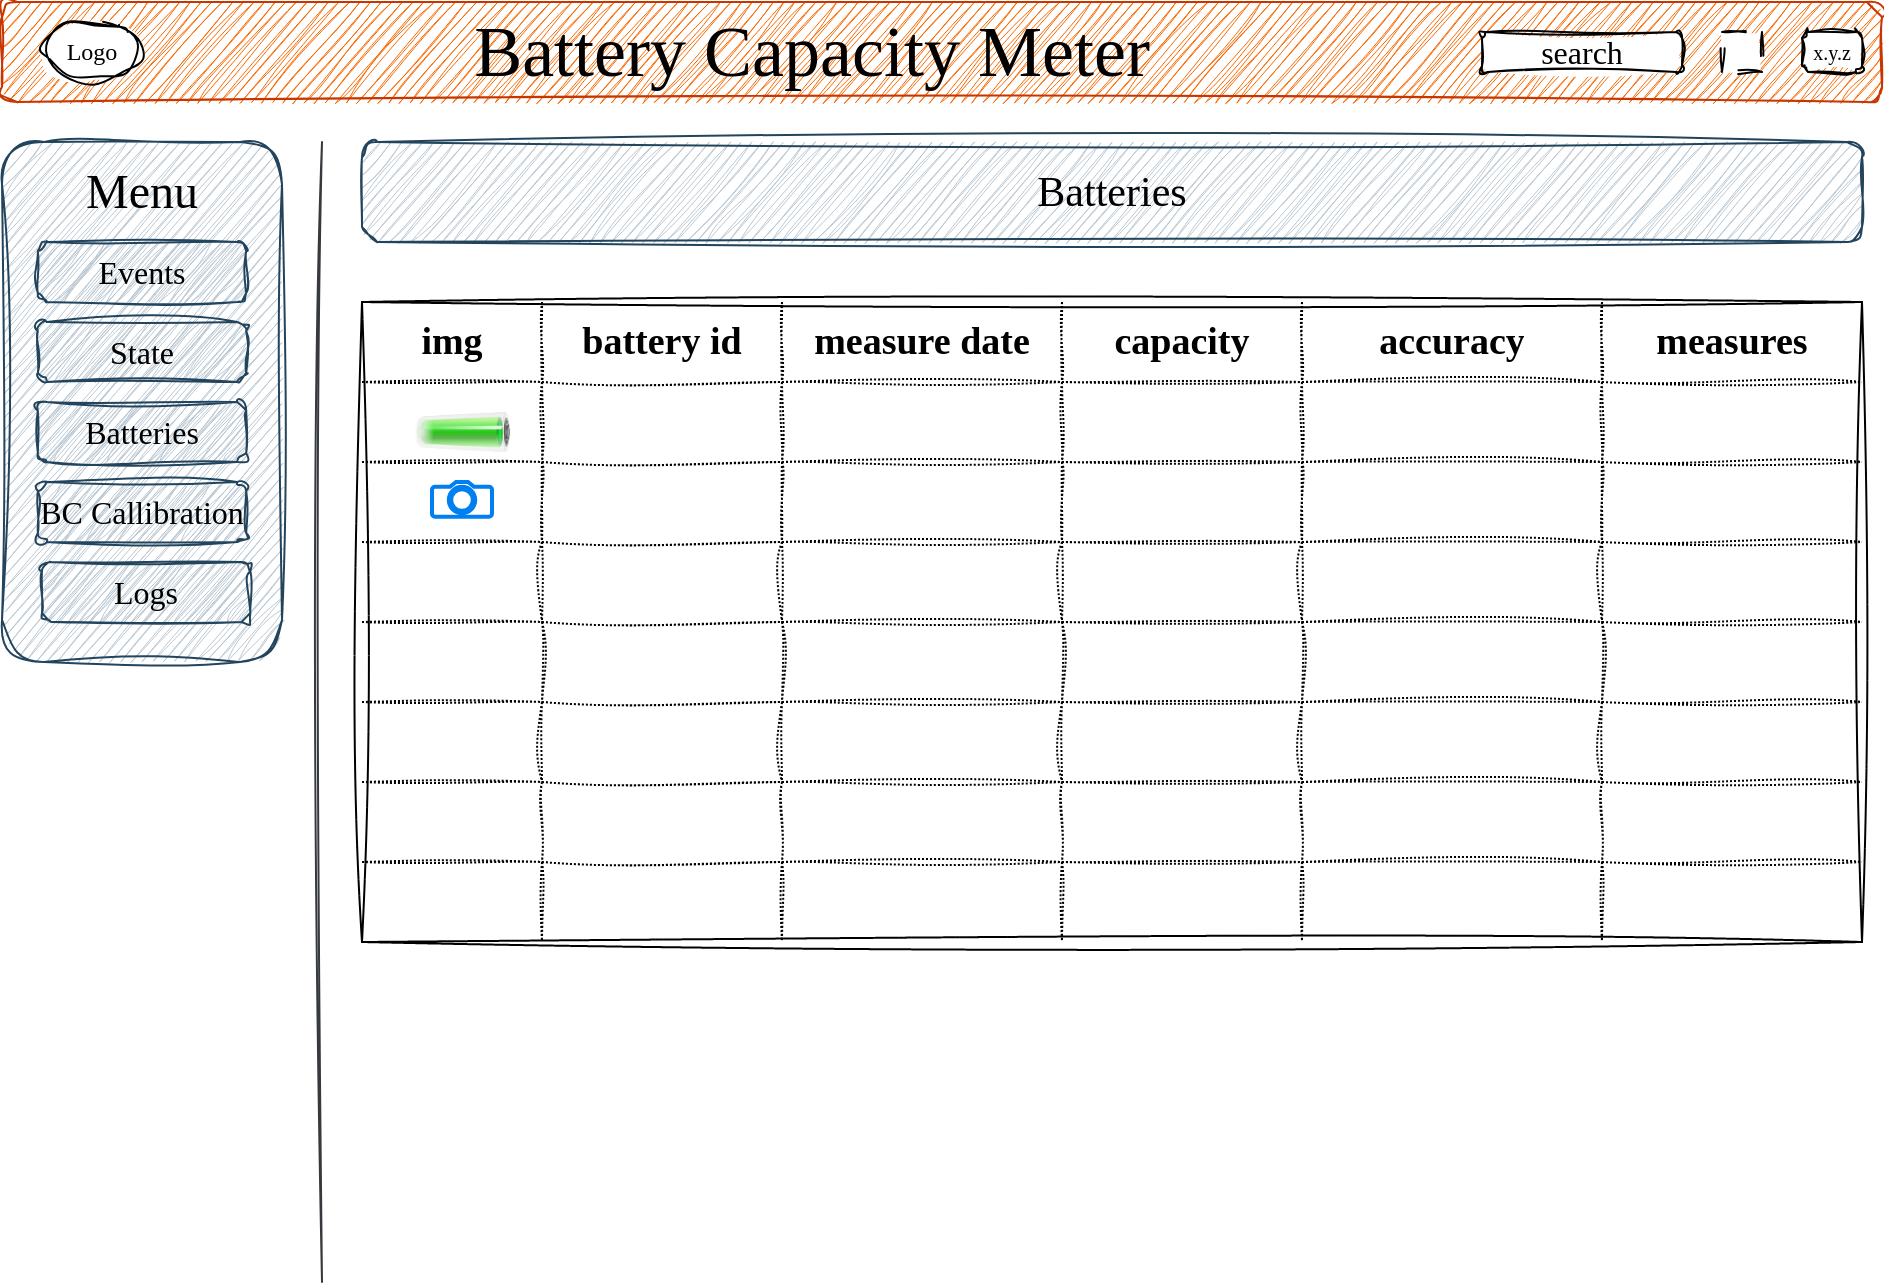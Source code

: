<mxfile version="28.0.4">
  <diagram id="SDYpBdlp1A5q68Ps1epP" name="Wireframes">
    <mxGraphModel dx="1639" dy="1003" grid="1" gridSize="10" guides="1" tooltips="1" connect="1" arrows="1" fold="1" page="1" pageScale="1" pageWidth="1169" pageHeight="827" math="0" shadow="0">
      <root>
        <mxCell id="0" />
        <mxCell id="0rQHscwgg67SrnU-Jx7H-135" value="Logs" parent="0" visible="0" />
        <mxCell id="0rQHscwgg67SrnU-Jx7H-136" value="Logs" style="rounded=1;whiteSpace=wrap;html=1;fontFamily=Gochi Hand;fontSource=https%3A%2F%2Ffonts.googleapis.com%2Fcss%3Ffamily%3DGochi%2BHand;sketch=1;curveFitting=1;jiggle=2;fillColor=#bac8d3;strokeColor=#23445d;fontSize=21;labelPosition=center;verticalLabelPosition=middle;align=center;verticalAlign=middle;" parent="0rQHscwgg67SrnU-Jx7H-135" vertex="1">
          <mxGeometry x="290" y="110" width="750" height="50" as="geometry" />
        </mxCell>
        <mxCell id="0rQHscwgg67SrnU-Jx7H-137" value="" style="endArrow=none;html=1;rounded=0;sketch=1;curveFitting=1;jiggle=2;fillColor=#ffcc99;strokeColor=light-dark(#36393D,#FF8000);" parent="0rQHscwgg67SrnU-Jx7H-135" edge="1">
          <mxGeometry width="50" height="50" relative="1" as="geometry">
            <mxPoint x="270" y="630" as="sourcePoint" />
            <mxPoint x="270" y="110" as="targetPoint" />
          </mxGeometry>
        </mxCell>
        <mxCell id="0rQHscwgg67SrnU-Jx7H-179" value="" style="shape=table;startSize=0;container=1;collapsible=0;childLayout=tableLayout;sketch=1;curveFitting=1;jiggle=2;fontFamily=Gochi Hand;fontSource=https%3A%2F%2Ffonts.googleapis.com%2Fcss%3Ffamily%3DGochi%2BHand;fontSize=14;dashed=1;dashPattern=1 1;strokeColor=light-dark(#000000,#2E2E2E);" parent="0rQHscwgg67SrnU-Jx7H-135" vertex="1">
          <mxGeometry x="290" y="190" width="750" height="320" as="geometry" />
        </mxCell>
        <mxCell id="0rQHscwgg67SrnU-Jx7H-180" value="" style="shape=tableRow;horizontal=0;startSize=0;swimlaneHead=0;swimlaneBody=0;strokeColor=inherit;top=0;left=0;bottom=0;right=0;collapsible=0;dropTarget=0;fillColor=none;points=[[0,0.5],[1,0.5]];portConstraint=eastwest;" parent="0rQHscwgg67SrnU-Jx7H-179" vertex="1">
          <mxGeometry width="750" height="40" as="geometry" />
        </mxCell>
        <mxCell id="0rQHscwgg67SrnU-Jx7H-181" value="&lt;font face=&quot;Gochi Hand&quot;&gt;timestamp&lt;/font&gt;" style="shape=partialRectangle;html=1;whiteSpace=wrap;connectable=0;strokeColor=inherit;overflow=hidden;fillColor=none;top=0;left=0;bottom=0;right=0;pointerEvents=1;fontSize=19;fontStyle=1" parent="0rQHscwgg67SrnU-Jx7H-180" vertex="1">
          <mxGeometry width="130" height="40" as="geometry">
            <mxRectangle width="130" height="40" as="alternateBounds" />
          </mxGeometry>
        </mxCell>
        <UserObject label="&lt;font face=&quot;Gochi Hand&quot;&gt;message&lt;/font&gt;" link="&lt;font style=&quot;font-size: 16px;&quot; data-font-src=&quot;https://fonts.googleapis.com/css?family=Gochi+Hand&quot; face=&quot;Gochi Hand&quot;&gt;&lt;b&gt;battery id&lt;/b&gt;&lt;/font&gt;" id="0rQHscwgg67SrnU-Jx7H-182">
          <mxCell style="shape=partialRectangle;html=1;whiteSpace=wrap;connectable=0;strokeColor=inherit;overflow=hidden;fillColor=none;top=0;left=0;bottom=0;right=0;pointerEvents=1;fontSize=19;fontStyle=1" parent="0rQHscwgg67SrnU-Jx7H-180" vertex="1">
            <mxGeometry x="130" width="620" height="40" as="geometry">
              <mxRectangle width="620" height="40" as="alternateBounds" />
            </mxGeometry>
          </mxCell>
        </UserObject>
        <mxCell id="0rQHscwgg67SrnU-Jx7H-185" value="" style="shape=tableRow;horizontal=0;startSize=0;swimlaneHead=0;swimlaneBody=0;strokeColor=inherit;top=0;left=0;bottom=0;right=0;collapsible=0;dropTarget=0;fillColor=none;points=[[0,0.5],[1,0.5]];portConstraint=eastwest;" parent="0rQHscwgg67SrnU-Jx7H-179" vertex="1">
          <mxGeometry y="40" width="750" height="40" as="geometry" />
        </mxCell>
        <mxCell id="0rQHscwgg67SrnU-Jx7H-186" value="" style="shape=partialRectangle;html=1;whiteSpace=wrap;connectable=0;strokeColor=inherit;overflow=hidden;fillColor=none;top=0;left=0;bottom=0;right=0;pointerEvents=1;" parent="0rQHscwgg67SrnU-Jx7H-185" vertex="1">
          <mxGeometry width="130" height="40" as="geometry">
            <mxRectangle width="130" height="40" as="alternateBounds" />
          </mxGeometry>
        </mxCell>
        <mxCell id="0rQHscwgg67SrnU-Jx7H-187" value="" style="shape=partialRectangle;html=1;whiteSpace=wrap;connectable=0;strokeColor=inherit;overflow=hidden;fillColor=none;top=0;left=0;bottom=0;right=0;pointerEvents=1;" parent="0rQHscwgg67SrnU-Jx7H-185" vertex="1">
          <mxGeometry x="130" width="620" height="40" as="geometry">
            <mxRectangle width="620" height="40" as="alternateBounds" />
          </mxGeometry>
        </mxCell>
        <mxCell id="0rQHscwgg67SrnU-Jx7H-190" value="" style="shape=tableRow;horizontal=0;startSize=0;swimlaneHead=0;swimlaneBody=0;strokeColor=inherit;top=0;left=0;bottom=0;right=0;collapsible=0;dropTarget=0;fillColor=none;points=[[0,0.5],[1,0.5]];portConstraint=eastwest;" parent="0rQHscwgg67SrnU-Jx7H-179" vertex="1">
          <mxGeometry y="80" width="750" height="40" as="geometry" />
        </mxCell>
        <mxCell id="0rQHscwgg67SrnU-Jx7H-191" value="" style="shape=partialRectangle;html=1;whiteSpace=wrap;connectable=0;strokeColor=inherit;overflow=hidden;fillColor=none;top=0;left=0;bottom=0;right=0;pointerEvents=1;" parent="0rQHscwgg67SrnU-Jx7H-190" vertex="1">
          <mxGeometry width="130" height="40" as="geometry">
            <mxRectangle width="130" height="40" as="alternateBounds" />
          </mxGeometry>
        </mxCell>
        <mxCell id="0rQHscwgg67SrnU-Jx7H-192" value="" style="shape=partialRectangle;html=1;whiteSpace=wrap;connectable=0;strokeColor=inherit;overflow=hidden;fillColor=none;top=0;left=0;bottom=0;right=0;pointerEvents=1;" parent="0rQHscwgg67SrnU-Jx7H-190" vertex="1">
          <mxGeometry x="130" width="620" height="40" as="geometry">
            <mxRectangle width="620" height="40" as="alternateBounds" />
          </mxGeometry>
        </mxCell>
        <mxCell id="0rQHscwgg67SrnU-Jx7H-195" style="shape=tableRow;horizontal=0;startSize=0;swimlaneHead=0;swimlaneBody=0;strokeColor=inherit;top=0;left=0;bottom=0;right=0;collapsible=0;dropTarget=0;fillColor=none;points=[[0,0.5],[1,0.5]];portConstraint=eastwest;" parent="0rQHscwgg67SrnU-Jx7H-179" vertex="1">
          <mxGeometry y="120" width="750" height="40" as="geometry" />
        </mxCell>
        <mxCell id="0rQHscwgg67SrnU-Jx7H-196" style="shape=partialRectangle;html=1;whiteSpace=wrap;connectable=0;strokeColor=inherit;overflow=hidden;fillColor=none;top=0;left=0;bottom=0;right=0;pointerEvents=1;" parent="0rQHscwgg67SrnU-Jx7H-195" vertex="1">
          <mxGeometry width="130" height="40" as="geometry">
            <mxRectangle width="130" height="40" as="alternateBounds" />
          </mxGeometry>
        </mxCell>
        <mxCell id="0rQHscwgg67SrnU-Jx7H-197" style="shape=partialRectangle;html=1;whiteSpace=wrap;connectable=0;strokeColor=inherit;overflow=hidden;fillColor=none;top=0;left=0;bottom=0;right=0;pointerEvents=1;" parent="0rQHscwgg67SrnU-Jx7H-195" vertex="1">
          <mxGeometry x="130" width="620" height="40" as="geometry">
            <mxRectangle width="620" height="40" as="alternateBounds" />
          </mxGeometry>
        </mxCell>
        <mxCell id="0rQHscwgg67SrnU-Jx7H-200" style="shape=tableRow;horizontal=0;startSize=0;swimlaneHead=0;swimlaneBody=0;strokeColor=inherit;top=0;left=0;bottom=0;right=0;collapsible=0;dropTarget=0;fillColor=none;points=[[0,0.5],[1,0.5]];portConstraint=eastwest;" parent="0rQHscwgg67SrnU-Jx7H-179" vertex="1">
          <mxGeometry y="160" width="750" height="40" as="geometry" />
        </mxCell>
        <mxCell id="0rQHscwgg67SrnU-Jx7H-201" style="shape=partialRectangle;html=1;whiteSpace=wrap;connectable=0;strokeColor=inherit;overflow=hidden;fillColor=none;top=0;left=0;bottom=0;right=0;pointerEvents=1;" parent="0rQHscwgg67SrnU-Jx7H-200" vertex="1">
          <mxGeometry width="130" height="40" as="geometry">
            <mxRectangle width="130" height="40" as="alternateBounds" />
          </mxGeometry>
        </mxCell>
        <mxCell id="0rQHscwgg67SrnU-Jx7H-202" style="shape=partialRectangle;html=1;whiteSpace=wrap;connectable=0;strokeColor=inherit;overflow=hidden;fillColor=none;top=0;left=0;bottom=0;right=0;pointerEvents=1;" parent="0rQHscwgg67SrnU-Jx7H-200" vertex="1">
          <mxGeometry x="130" width="620" height="40" as="geometry">
            <mxRectangle width="620" height="40" as="alternateBounds" />
          </mxGeometry>
        </mxCell>
        <mxCell id="0rQHscwgg67SrnU-Jx7H-205" style="shape=tableRow;horizontal=0;startSize=0;swimlaneHead=0;swimlaneBody=0;strokeColor=inherit;top=0;left=0;bottom=0;right=0;collapsible=0;dropTarget=0;fillColor=none;points=[[0,0.5],[1,0.5]];portConstraint=eastwest;" parent="0rQHscwgg67SrnU-Jx7H-179" vertex="1">
          <mxGeometry y="200" width="750" height="40" as="geometry" />
        </mxCell>
        <mxCell id="0rQHscwgg67SrnU-Jx7H-206" style="shape=partialRectangle;html=1;whiteSpace=wrap;connectable=0;strokeColor=inherit;overflow=hidden;fillColor=none;top=0;left=0;bottom=0;right=0;pointerEvents=1;" parent="0rQHscwgg67SrnU-Jx7H-205" vertex="1">
          <mxGeometry width="130" height="40" as="geometry">
            <mxRectangle width="130" height="40" as="alternateBounds" />
          </mxGeometry>
        </mxCell>
        <mxCell id="0rQHscwgg67SrnU-Jx7H-207" style="shape=partialRectangle;html=1;whiteSpace=wrap;connectable=0;strokeColor=inherit;overflow=hidden;fillColor=none;top=0;left=0;bottom=0;right=0;pointerEvents=1;" parent="0rQHscwgg67SrnU-Jx7H-205" vertex="1">
          <mxGeometry x="130" width="620" height="40" as="geometry">
            <mxRectangle width="620" height="40" as="alternateBounds" />
          </mxGeometry>
        </mxCell>
        <mxCell id="0rQHscwgg67SrnU-Jx7H-210" style="shape=tableRow;horizontal=0;startSize=0;swimlaneHead=0;swimlaneBody=0;strokeColor=inherit;top=0;left=0;bottom=0;right=0;collapsible=0;dropTarget=0;fillColor=none;points=[[0,0.5],[1,0.5]];portConstraint=eastwest;" parent="0rQHscwgg67SrnU-Jx7H-179" vertex="1">
          <mxGeometry y="240" width="750" height="40" as="geometry" />
        </mxCell>
        <mxCell id="0rQHscwgg67SrnU-Jx7H-211" style="shape=partialRectangle;html=1;whiteSpace=wrap;connectable=0;strokeColor=inherit;overflow=hidden;fillColor=none;top=0;left=0;bottom=0;right=0;pointerEvents=1;" parent="0rQHscwgg67SrnU-Jx7H-210" vertex="1">
          <mxGeometry width="130" height="40" as="geometry">
            <mxRectangle width="130" height="40" as="alternateBounds" />
          </mxGeometry>
        </mxCell>
        <mxCell id="0rQHscwgg67SrnU-Jx7H-212" style="shape=partialRectangle;html=1;whiteSpace=wrap;connectable=0;strokeColor=inherit;overflow=hidden;fillColor=none;top=0;left=0;bottom=0;right=0;pointerEvents=1;" parent="0rQHscwgg67SrnU-Jx7H-210" vertex="1">
          <mxGeometry x="130" width="620" height="40" as="geometry">
            <mxRectangle width="620" height="40" as="alternateBounds" />
          </mxGeometry>
        </mxCell>
        <mxCell id="0rQHscwgg67SrnU-Jx7H-215" style="shape=tableRow;horizontal=0;startSize=0;swimlaneHead=0;swimlaneBody=0;strokeColor=inherit;top=0;left=0;bottom=0;right=0;collapsible=0;dropTarget=0;fillColor=none;points=[[0,0.5],[1,0.5]];portConstraint=eastwest;" parent="0rQHscwgg67SrnU-Jx7H-179" vertex="1">
          <mxGeometry y="280" width="750" height="40" as="geometry" />
        </mxCell>
        <mxCell id="0rQHscwgg67SrnU-Jx7H-216" style="shape=partialRectangle;html=1;whiteSpace=wrap;connectable=0;strokeColor=inherit;overflow=hidden;fillColor=none;top=0;left=0;bottom=0;right=0;pointerEvents=1;" parent="0rQHscwgg67SrnU-Jx7H-215" vertex="1">
          <mxGeometry width="130" height="40" as="geometry">
            <mxRectangle width="130" height="40" as="alternateBounds" />
          </mxGeometry>
        </mxCell>
        <mxCell id="0rQHscwgg67SrnU-Jx7H-217" style="shape=partialRectangle;html=1;whiteSpace=wrap;connectable=0;strokeColor=inherit;overflow=hidden;fillColor=none;top=0;left=0;bottom=0;right=0;pointerEvents=1;" parent="0rQHscwgg67SrnU-Jx7H-215" vertex="1">
          <mxGeometry x="130" width="620" height="40" as="geometry">
            <mxRectangle width="620" height="40" as="alternateBounds" />
          </mxGeometry>
        </mxCell>
        <mxCell id="0rQHscwgg67SrnU-Jx7H-220" value="" style="endArrow=none;html=1;rounded=0;sketch=1;curveFitting=1;jiggle=2;strokeColor=light-dark(#000000,#757575);" parent="0rQHscwgg67SrnU-Jx7H-135" edge="1">
          <mxGeometry width="50" height="50" relative="1" as="geometry">
            <mxPoint x="290" y="520" as="sourcePoint" />
            <mxPoint x="1040" y="520" as="targetPoint" />
          </mxGeometry>
        </mxCell>
        <mxCell id="0rQHscwgg67SrnU-Jx7H-221" value="Cleanup" style="text;html=1;align=center;verticalAlign=middle;whiteSpace=wrap;rounded=0;fontFamily=Gochi Hand;fontSource=https%3A%2F%2Ffonts.googleapis.com%2Fcss%3Ffamily%3DGochi%2BHand;fontSize=16;" parent="0rQHscwgg67SrnU-Jx7H-135" vertex="1">
          <mxGeometry x="290" y="530" width="60" height="30" as="geometry" />
        </mxCell>
        <mxCell id="0rQHscwgg67SrnU-Jx7H-222" value="&lt;div&gt;yyyy-mm-dd hh:mm:ss&lt;br&gt;&lt;/div&gt;" style="rounded=1;whiteSpace=wrap;html=1;fontFamily=Gochi Hand;fontSource=https%3A%2F%2Ffonts.googleapis.com%2Fcss%3Ffamily%3DGochi%2BHand;sketch=1;curveFitting=1;jiggle=2;fillColor=#f9f7ed;strokeColor=#36393d;align=left;fontSize=14;fontColor=light-dark(#000000,#595959);" parent="0rQHscwgg67SrnU-Jx7H-135" vertex="1">
          <mxGeometry x="290" y="560" width="750" height="30" as="geometry" />
        </mxCell>
        <mxCell id="0rQHscwgg67SrnU-Jx7H-223" value="Delete Before" style="rounded=1;whiteSpace=wrap;html=1;sketch=1;curveFitting=1;jiggle=2;fillColor=#fa6800;fontColor=#000000;strokeColor=#C73500;fontFamily=Gochi Hand;fontSource=https%3A%2F%2Ffonts.googleapis.com%2Fcss%3Ffamily%3DGochi%2BHand;fontSize=17;" parent="0rQHscwgg67SrnU-Jx7H-135" vertex="1">
          <mxGeometry x="290" y="600" width="750" height="30" as="geometry" />
        </mxCell>
        <mxCell id="0rQHscwgg67SrnU-Jx7H-133" value="BC Calibration" parent="0" visible="0" />
        <mxCell id="0rQHscwgg67SrnU-Jx7H-134" value="" style="endArrow=none;html=1;rounded=0;sketch=1;curveFitting=1;jiggle=2;fillColor=#ffcc99;strokeColor=light-dark(#36393D,#FF8000);" parent="0rQHscwgg67SrnU-Jx7H-133" edge="1">
          <mxGeometry width="50" height="50" relative="1" as="geometry">
            <mxPoint x="270" y="680" as="sourcePoint" />
            <mxPoint x="270" y="110" as="targetPoint" />
          </mxGeometry>
        </mxCell>
        <mxCell id="0rQHscwgg67SrnU-Jx7H-80" value="Batteries" parent="0" />
        <mxCell id="0rQHscwgg67SrnU-Jx7H-81" value="Batteries" style="rounded=1;whiteSpace=wrap;html=1;fontFamily=Gochi Hand;fontSource=https%3A%2F%2Ffonts.googleapis.com%2Fcss%3Ffamily%3DGochi%2BHand;sketch=1;curveFitting=1;jiggle=2;fillColor=#bac8d3;strokeColor=#23445d;fontSize=21;labelPosition=center;verticalLabelPosition=middle;align=center;verticalAlign=middle;" parent="0rQHscwgg67SrnU-Jx7H-80" vertex="1">
          <mxGeometry x="290" y="110" width="750" height="50" as="geometry" />
        </mxCell>
        <mxCell id="0rQHscwgg67SrnU-Jx7H-82" value="" style="endArrow=none;html=1;rounded=0;sketch=1;curveFitting=1;jiggle=2;fillColor=#ffcc99;strokeColor=light-dark(#36393D,#FF8000);" parent="0rQHscwgg67SrnU-Jx7H-80" edge="1">
          <mxGeometry width="50" height="50" relative="1" as="geometry">
            <mxPoint x="270" y="680" as="sourcePoint" />
            <mxPoint x="270" y="110" as="targetPoint" />
          </mxGeometry>
        </mxCell>
        <mxCell id="0rQHscwgg67SrnU-Jx7H-83" value="" style="shape=table;startSize=0;container=1;collapsible=0;childLayout=tableLayout;sketch=1;curveFitting=1;jiggle=2;fontFamily=Gochi Hand;fontSource=https%3A%2F%2Ffonts.googleapis.com%2Fcss%3Ffamily%3DGochi%2BHand;fontSize=14;dashed=1;dashPattern=1 1;strokeColor=light-dark(#000000,#2E2E2E);" parent="0rQHscwgg67SrnU-Jx7H-80" vertex="1">
          <mxGeometry x="290" y="190" width="750" height="320" as="geometry" />
        </mxCell>
        <mxCell id="0rQHscwgg67SrnU-Jx7H-84" value="" style="shape=tableRow;horizontal=0;startSize=0;swimlaneHead=0;swimlaneBody=0;strokeColor=inherit;top=0;left=0;bottom=0;right=0;collapsible=0;dropTarget=0;fillColor=none;points=[[0,0.5],[1,0.5]];portConstraint=eastwest;" parent="0rQHscwgg67SrnU-Jx7H-83" vertex="1">
          <mxGeometry width="750" height="40" as="geometry" />
        </mxCell>
        <mxCell id="QRyHBssM9HR5pB5IsLaV-1" value="&lt;span style=&quot;font-family: &amp;quot;Gochi Hand&amp;quot;;&quot;&gt;img&lt;/span&gt;" style="shape=partialRectangle;html=1;whiteSpace=wrap;connectable=0;strokeColor=inherit;overflow=hidden;fillColor=none;top=0;left=0;bottom=0;right=0;pointerEvents=1;fontSize=19;fontStyle=1" vertex="1" parent="0rQHscwgg67SrnU-Jx7H-84">
          <mxGeometry width="90" height="40" as="geometry">
            <mxRectangle width="90" height="40" as="alternateBounds" />
          </mxGeometry>
        </mxCell>
        <mxCell id="0rQHscwgg67SrnU-Jx7H-85" value="&lt;font data-font-src=&quot;https://fonts.googleapis.com/css?family=Gochi+Hand&quot; face=&quot;Gochi Hand&quot;&gt;&lt;span&gt;battery id&lt;/span&gt;&lt;/font&gt;" style="shape=partialRectangle;html=1;whiteSpace=wrap;connectable=0;strokeColor=inherit;overflow=hidden;fillColor=none;top=0;left=0;bottom=0;right=0;pointerEvents=1;fontSize=19;fontStyle=1" parent="0rQHscwgg67SrnU-Jx7H-84" vertex="1">
          <mxGeometry x="90" width="120" height="40" as="geometry">
            <mxRectangle width="120" height="40" as="alternateBounds" />
          </mxGeometry>
        </mxCell>
        <UserObject label="&lt;font face=&quot;Gochi Hand&quot;&gt;&lt;span&gt;measure date&lt;/span&gt;&lt;/font&gt;" link="&lt;font style=&quot;font-size: 16px;&quot; data-font-src=&quot;https://fonts.googleapis.com/css?family=Gochi+Hand&quot; face=&quot;Gochi Hand&quot;&gt;&lt;b&gt;battery id&lt;/b&gt;&lt;/font&gt;" id="0rQHscwgg67SrnU-Jx7H-86">
          <mxCell style="shape=partialRectangle;html=1;whiteSpace=wrap;connectable=0;strokeColor=inherit;overflow=hidden;fillColor=none;top=0;left=0;bottom=0;right=0;pointerEvents=1;fontSize=19;fontStyle=1" parent="0rQHscwgg67SrnU-Jx7H-84" vertex="1">
            <mxGeometry x="210" width="140" height="40" as="geometry">
              <mxRectangle width="140" height="40" as="alternateBounds" />
            </mxGeometry>
          </mxCell>
        </UserObject>
        <UserObject label="&lt;font face=&quot;Gochi Hand&quot;&gt;&lt;span&gt;capacity&lt;/span&gt;&lt;/font&gt;" link="&lt;font style=&quot;font-size: 16px;&quot; data-font-src=&quot;https://fonts.googleapis.com/css?family=Gochi+Hand&quot; face=&quot;Gochi Hand&quot;&gt;&lt;b&gt;battery id&lt;/b&gt;&lt;/font&gt;" id="0rQHscwgg67SrnU-Jx7H-87">
          <mxCell style="shape=partialRectangle;html=1;whiteSpace=wrap;connectable=0;strokeColor=inherit;overflow=hidden;fillColor=none;top=0;left=0;bottom=0;right=0;pointerEvents=1;fontSize=19;fontStyle=1" parent="0rQHscwgg67SrnU-Jx7H-84" vertex="1">
            <mxGeometry x="350" width="120" height="40" as="geometry">
              <mxRectangle width="120" height="40" as="alternateBounds" />
            </mxGeometry>
          </mxCell>
        </UserObject>
        <UserObject label="&lt;font face=&quot;Gochi Hand&quot;&gt;accuracy&lt;/font&gt;" link="&lt;font style=&quot;font-size: 16px;&quot; data-font-src=&quot;https://fonts.googleapis.com/css?family=Gochi+Hand&quot; face=&quot;Gochi Hand&quot;&gt;&lt;b&gt;battery id&lt;/b&gt;&lt;/font&gt;" id="0rQHscwgg67SrnU-Jx7H-88">
          <mxCell style="shape=partialRectangle;html=1;whiteSpace=wrap;connectable=0;strokeColor=inherit;overflow=hidden;fillColor=none;top=0;left=0;bottom=0;right=0;pointerEvents=1;fontSize=19;fontStyle=1" parent="0rQHscwgg67SrnU-Jx7H-84" vertex="1">
            <mxGeometry x="470" width="150" height="40" as="geometry">
              <mxRectangle width="150" height="40" as="alternateBounds" />
            </mxGeometry>
          </mxCell>
        </UserObject>
        <mxCell id="0rQHscwgg67SrnU-Jx7H-124" value="&lt;font face=&quot;Gochi Hand&quot;&gt;measures&lt;/font&gt;" style="shape=partialRectangle;html=1;whiteSpace=wrap;connectable=0;strokeColor=inherit;overflow=hidden;fillColor=none;top=0;left=0;bottom=0;right=0;pointerEvents=1;fontSize=19;fontStyle=1" parent="0rQHscwgg67SrnU-Jx7H-84" vertex="1">
          <mxGeometry x="620" width="130" height="40" as="geometry">
            <mxRectangle width="130" height="40" as="alternateBounds" />
          </mxGeometry>
        </mxCell>
        <mxCell id="0rQHscwgg67SrnU-Jx7H-89" value="" style="shape=tableRow;horizontal=0;startSize=0;swimlaneHead=0;swimlaneBody=0;strokeColor=inherit;top=0;left=0;bottom=0;right=0;collapsible=0;dropTarget=0;fillColor=none;points=[[0,0.5],[1,0.5]];portConstraint=eastwest;" parent="0rQHscwgg67SrnU-Jx7H-83" vertex="1">
          <mxGeometry y="40" width="750" height="40" as="geometry" />
        </mxCell>
        <mxCell id="QRyHBssM9HR5pB5IsLaV-2" style="shape=partialRectangle;html=1;whiteSpace=wrap;connectable=0;strokeColor=inherit;overflow=hidden;fillColor=none;top=0;left=0;bottom=0;right=0;pointerEvents=1;" vertex="1" parent="0rQHscwgg67SrnU-Jx7H-89">
          <mxGeometry width="90" height="40" as="geometry">
            <mxRectangle width="90" height="40" as="alternateBounds" />
          </mxGeometry>
        </mxCell>
        <mxCell id="0rQHscwgg67SrnU-Jx7H-90" value="" style="shape=partialRectangle;html=1;whiteSpace=wrap;connectable=0;strokeColor=inherit;overflow=hidden;fillColor=none;top=0;left=0;bottom=0;right=0;pointerEvents=1;" parent="0rQHscwgg67SrnU-Jx7H-89" vertex="1">
          <mxGeometry x="90" width="120" height="40" as="geometry">
            <mxRectangle width="120" height="40" as="alternateBounds" />
          </mxGeometry>
        </mxCell>
        <mxCell id="0rQHscwgg67SrnU-Jx7H-91" value="" style="shape=partialRectangle;html=1;whiteSpace=wrap;connectable=0;strokeColor=inherit;overflow=hidden;fillColor=none;top=0;left=0;bottom=0;right=0;pointerEvents=1;" parent="0rQHscwgg67SrnU-Jx7H-89" vertex="1">
          <mxGeometry x="210" width="140" height="40" as="geometry">
            <mxRectangle width="140" height="40" as="alternateBounds" />
          </mxGeometry>
        </mxCell>
        <mxCell id="0rQHscwgg67SrnU-Jx7H-92" value="" style="shape=partialRectangle;html=1;whiteSpace=wrap;connectable=0;strokeColor=inherit;overflow=hidden;fillColor=none;top=0;left=0;bottom=0;right=0;pointerEvents=1;" parent="0rQHscwgg67SrnU-Jx7H-89" vertex="1">
          <mxGeometry x="350" width="120" height="40" as="geometry">
            <mxRectangle width="120" height="40" as="alternateBounds" />
          </mxGeometry>
        </mxCell>
        <mxCell id="0rQHscwgg67SrnU-Jx7H-93" value="" style="shape=partialRectangle;html=1;whiteSpace=wrap;connectable=0;strokeColor=inherit;overflow=hidden;fillColor=none;top=0;left=0;bottom=0;right=0;pointerEvents=1;" parent="0rQHscwgg67SrnU-Jx7H-89" vertex="1">
          <mxGeometry x="470" width="150" height="40" as="geometry">
            <mxRectangle width="150" height="40" as="alternateBounds" />
          </mxGeometry>
        </mxCell>
        <mxCell id="0rQHscwgg67SrnU-Jx7H-125" style="shape=partialRectangle;html=1;whiteSpace=wrap;connectable=0;strokeColor=inherit;overflow=hidden;fillColor=none;top=0;left=0;bottom=0;right=0;pointerEvents=1;" parent="0rQHscwgg67SrnU-Jx7H-89" vertex="1">
          <mxGeometry x="620" width="130" height="40" as="geometry">
            <mxRectangle width="130" height="40" as="alternateBounds" />
          </mxGeometry>
        </mxCell>
        <mxCell id="0rQHscwgg67SrnU-Jx7H-94" value="" style="shape=tableRow;horizontal=0;startSize=0;swimlaneHead=0;swimlaneBody=0;strokeColor=inherit;top=0;left=0;bottom=0;right=0;collapsible=0;dropTarget=0;fillColor=none;points=[[0,0.5],[1,0.5]];portConstraint=eastwest;" parent="0rQHscwgg67SrnU-Jx7H-83" vertex="1">
          <mxGeometry y="80" width="750" height="40" as="geometry" />
        </mxCell>
        <mxCell id="QRyHBssM9HR5pB5IsLaV-3" style="shape=partialRectangle;html=1;whiteSpace=wrap;connectable=0;strokeColor=inherit;overflow=hidden;fillColor=none;top=0;left=0;bottom=0;right=0;pointerEvents=1;" vertex="1" parent="0rQHscwgg67SrnU-Jx7H-94">
          <mxGeometry width="90" height="40" as="geometry">
            <mxRectangle width="90" height="40" as="alternateBounds" />
          </mxGeometry>
        </mxCell>
        <mxCell id="0rQHscwgg67SrnU-Jx7H-95" value="" style="shape=partialRectangle;html=1;whiteSpace=wrap;connectable=0;strokeColor=inherit;overflow=hidden;fillColor=none;top=0;left=0;bottom=0;right=0;pointerEvents=1;" parent="0rQHscwgg67SrnU-Jx7H-94" vertex="1">
          <mxGeometry x="90" width="120" height="40" as="geometry">
            <mxRectangle width="120" height="40" as="alternateBounds" />
          </mxGeometry>
        </mxCell>
        <mxCell id="0rQHscwgg67SrnU-Jx7H-96" value="" style="shape=partialRectangle;html=1;whiteSpace=wrap;connectable=0;strokeColor=inherit;overflow=hidden;fillColor=none;top=0;left=0;bottom=0;right=0;pointerEvents=1;" parent="0rQHscwgg67SrnU-Jx7H-94" vertex="1">
          <mxGeometry x="210" width="140" height="40" as="geometry">
            <mxRectangle width="140" height="40" as="alternateBounds" />
          </mxGeometry>
        </mxCell>
        <mxCell id="0rQHscwgg67SrnU-Jx7H-97" value="" style="shape=partialRectangle;html=1;whiteSpace=wrap;connectable=0;strokeColor=inherit;overflow=hidden;fillColor=none;top=0;left=0;bottom=0;right=0;pointerEvents=1;" parent="0rQHscwgg67SrnU-Jx7H-94" vertex="1">
          <mxGeometry x="350" width="120" height="40" as="geometry">
            <mxRectangle width="120" height="40" as="alternateBounds" />
          </mxGeometry>
        </mxCell>
        <mxCell id="0rQHscwgg67SrnU-Jx7H-98" value="" style="shape=partialRectangle;html=1;whiteSpace=wrap;connectable=0;strokeColor=inherit;overflow=hidden;fillColor=none;top=0;left=0;bottom=0;right=0;pointerEvents=1;" parent="0rQHscwgg67SrnU-Jx7H-94" vertex="1">
          <mxGeometry x="470" width="150" height="40" as="geometry">
            <mxRectangle width="150" height="40" as="alternateBounds" />
          </mxGeometry>
        </mxCell>
        <mxCell id="0rQHscwgg67SrnU-Jx7H-126" style="shape=partialRectangle;html=1;whiteSpace=wrap;connectable=0;strokeColor=inherit;overflow=hidden;fillColor=none;top=0;left=0;bottom=0;right=0;pointerEvents=1;" parent="0rQHscwgg67SrnU-Jx7H-94" vertex="1">
          <mxGeometry x="620" width="130" height="40" as="geometry">
            <mxRectangle width="130" height="40" as="alternateBounds" />
          </mxGeometry>
        </mxCell>
        <mxCell id="0rQHscwgg67SrnU-Jx7H-99" style="shape=tableRow;horizontal=0;startSize=0;swimlaneHead=0;swimlaneBody=0;strokeColor=inherit;top=0;left=0;bottom=0;right=0;collapsible=0;dropTarget=0;fillColor=none;points=[[0,0.5],[1,0.5]];portConstraint=eastwest;" parent="0rQHscwgg67SrnU-Jx7H-83" vertex="1">
          <mxGeometry y="120" width="750" height="40" as="geometry" />
        </mxCell>
        <mxCell id="QRyHBssM9HR5pB5IsLaV-4" style="shape=partialRectangle;html=1;whiteSpace=wrap;connectable=0;strokeColor=inherit;overflow=hidden;fillColor=none;top=0;left=0;bottom=0;right=0;pointerEvents=1;" vertex="1" parent="0rQHscwgg67SrnU-Jx7H-99">
          <mxGeometry width="90" height="40" as="geometry">
            <mxRectangle width="90" height="40" as="alternateBounds" />
          </mxGeometry>
        </mxCell>
        <mxCell id="0rQHscwgg67SrnU-Jx7H-100" style="shape=partialRectangle;html=1;whiteSpace=wrap;connectable=0;strokeColor=inherit;overflow=hidden;fillColor=none;top=0;left=0;bottom=0;right=0;pointerEvents=1;" parent="0rQHscwgg67SrnU-Jx7H-99" vertex="1">
          <mxGeometry x="90" width="120" height="40" as="geometry">
            <mxRectangle width="120" height="40" as="alternateBounds" />
          </mxGeometry>
        </mxCell>
        <mxCell id="0rQHscwgg67SrnU-Jx7H-101" style="shape=partialRectangle;html=1;whiteSpace=wrap;connectable=0;strokeColor=inherit;overflow=hidden;fillColor=none;top=0;left=0;bottom=0;right=0;pointerEvents=1;" parent="0rQHscwgg67SrnU-Jx7H-99" vertex="1">
          <mxGeometry x="210" width="140" height="40" as="geometry">
            <mxRectangle width="140" height="40" as="alternateBounds" />
          </mxGeometry>
        </mxCell>
        <mxCell id="0rQHscwgg67SrnU-Jx7H-102" style="shape=partialRectangle;html=1;whiteSpace=wrap;connectable=0;strokeColor=inherit;overflow=hidden;fillColor=none;top=0;left=0;bottom=0;right=0;pointerEvents=1;" parent="0rQHscwgg67SrnU-Jx7H-99" vertex="1">
          <mxGeometry x="350" width="120" height="40" as="geometry">
            <mxRectangle width="120" height="40" as="alternateBounds" />
          </mxGeometry>
        </mxCell>
        <mxCell id="0rQHscwgg67SrnU-Jx7H-103" style="shape=partialRectangle;html=1;whiteSpace=wrap;connectable=0;strokeColor=inherit;overflow=hidden;fillColor=none;top=0;left=0;bottom=0;right=0;pointerEvents=1;" parent="0rQHscwgg67SrnU-Jx7H-99" vertex="1">
          <mxGeometry x="470" width="150" height="40" as="geometry">
            <mxRectangle width="150" height="40" as="alternateBounds" />
          </mxGeometry>
        </mxCell>
        <mxCell id="0rQHscwgg67SrnU-Jx7H-127" style="shape=partialRectangle;html=1;whiteSpace=wrap;connectable=0;strokeColor=inherit;overflow=hidden;fillColor=none;top=0;left=0;bottom=0;right=0;pointerEvents=1;" parent="0rQHscwgg67SrnU-Jx7H-99" vertex="1">
          <mxGeometry x="620" width="130" height="40" as="geometry">
            <mxRectangle width="130" height="40" as="alternateBounds" />
          </mxGeometry>
        </mxCell>
        <mxCell id="0rQHscwgg67SrnU-Jx7H-104" style="shape=tableRow;horizontal=0;startSize=0;swimlaneHead=0;swimlaneBody=0;strokeColor=inherit;top=0;left=0;bottom=0;right=0;collapsible=0;dropTarget=0;fillColor=none;points=[[0,0.5],[1,0.5]];portConstraint=eastwest;" parent="0rQHscwgg67SrnU-Jx7H-83" vertex="1">
          <mxGeometry y="160" width="750" height="40" as="geometry" />
        </mxCell>
        <mxCell id="QRyHBssM9HR5pB5IsLaV-5" style="shape=partialRectangle;html=1;whiteSpace=wrap;connectable=0;strokeColor=inherit;overflow=hidden;fillColor=none;top=0;left=0;bottom=0;right=0;pointerEvents=1;" vertex="1" parent="0rQHscwgg67SrnU-Jx7H-104">
          <mxGeometry width="90" height="40" as="geometry">
            <mxRectangle width="90" height="40" as="alternateBounds" />
          </mxGeometry>
        </mxCell>
        <mxCell id="0rQHscwgg67SrnU-Jx7H-105" style="shape=partialRectangle;html=1;whiteSpace=wrap;connectable=0;strokeColor=inherit;overflow=hidden;fillColor=none;top=0;left=0;bottom=0;right=0;pointerEvents=1;" parent="0rQHscwgg67SrnU-Jx7H-104" vertex="1">
          <mxGeometry x="90" width="120" height="40" as="geometry">
            <mxRectangle width="120" height="40" as="alternateBounds" />
          </mxGeometry>
        </mxCell>
        <mxCell id="0rQHscwgg67SrnU-Jx7H-106" style="shape=partialRectangle;html=1;whiteSpace=wrap;connectable=0;strokeColor=inherit;overflow=hidden;fillColor=none;top=0;left=0;bottom=0;right=0;pointerEvents=1;" parent="0rQHscwgg67SrnU-Jx7H-104" vertex="1">
          <mxGeometry x="210" width="140" height="40" as="geometry">
            <mxRectangle width="140" height="40" as="alternateBounds" />
          </mxGeometry>
        </mxCell>
        <mxCell id="0rQHscwgg67SrnU-Jx7H-107" style="shape=partialRectangle;html=1;whiteSpace=wrap;connectable=0;strokeColor=inherit;overflow=hidden;fillColor=none;top=0;left=0;bottom=0;right=0;pointerEvents=1;" parent="0rQHscwgg67SrnU-Jx7H-104" vertex="1">
          <mxGeometry x="350" width="120" height="40" as="geometry">
            <mxRectangle width="120" height="40" as="alternateBounds" />
          </mxGeometry>
        </mxCell>
        <mxCell id="0rQHscwgg67SrnU-Jx7H-108" style="shape=partialRectangle;html=1;whiteSpace=wrap;connectable=0;strokeColor=inherit;overflow=hidden;fillColor=none;top=0;left=0;bottom=0;right=0;pointerEvents=1;" parent="0rQHscwgg67SrnU-Jx7H-104" vertex="1">
          <mxGeometry x="470" width="150" height="40" as="geometry">
            <mxRectangle width="150" height="40" as="alternateBounds" />
          </mxGeometry>
        </mxCell>
        <mxCell id="0rQHscwgg67SrnU-Jx7H-128" style="shape=partialRectangle;html=1;whiteSpace=wrap;connectable=0;strokeColor=inherit;overflow=hidden;fillColor=none;top=0;left=0;bottom=0;right=0;pointerEvents=1;" parent="0rQHscwgg67SrnU-Jx7H-104" vertex="1">
          <mxGeometry x="620" width="130" height="40" as="geometry">
            <mxRectangle width="130" height="40" as="alternateBounds" />
          </mxGeometry>
        </mxCell>
        <mxCell id="0rQHscwgg67SrnU-Jx7H-109" style="shape=tableRow;horizontal=0;startSize=0;swimlaneHead=0;swimlaneBody=0;strokeColor=inherit;top=0;left=0;bottom=0;right=0;collapsible=0;dropTarget=0;fillColor=none;points=[[0,0.5],[1,0.5]];portConstraint=eastwest;" parent="0rQHscwgg67SrnU-Jx7H-83" vertex="1">
          <mxGeometry y="200" width="750" height="40" as="geometry" />
        </mxCell>
        <mxCell id="QRyHBssM9HR5pB5IsLaV-6" style="shape=partialRectangle;html=1;whiteSpace=wrap;connectable=0;strokeColor=inherit;overflow=hidden;fillColor=none;top=0;left=0;bottom=0;right=0;pointerEvents=1;" vertex="1" parent="0rQHscwgg67SrnU-Jx7H-109">
          <mxGeometry width="90" height="40" as="geometry">
            <mxRectangle width="90" height="40" as="alternateBounds" />
          </mxGeometry>
        </mxCell>
        <mxCell id="0rQHscwgg67SrnU-Jx7H-110" style="shape=partialRectangle;html=1;whiteSpace=wrap;connectable=0;strokeColor=inherit;overflow=hidden;fillColor=none;top=0;left=0;bottom=0;right=0;pointerEvents=1;" parent="0rQHscwgg67SrnU-Jx7H-109" vertex="1">
          <mxGeometry x="90" width="120" height="40" as="geometry">
            <mxRectangle width="120" height="40" as="alternateBounds" />
          </mxGeometry>
        </mxCell>
        <mxCell id="0rQHscwgg67SrnU-Jx7H-111" style="shape=partialRectangle;html=1;whiteSpace=wrap;connectable=0;strokeColor=inherit;overflow=hidden;fillColor=none;top=0;left=0;bottom=0;right=0;pointerEvents=1;" parent="0rQHscwgg67SrnU-Jx7H-109" vertex="1">
          <mxGeometry x="210" width="140" height="40" as="geometry">
            <mxRectangle width="140" height="40" as="alternateBounds" />
          </mxGeometry>
        </mxCell>
        <mxCell id="0rQHscwgg67SrnU-Jx7H-112" style="shape=partialRectangle;html=1;whiteSpace=wrap;connectable=0;strokeColor=inherit;overflow=hidden;fillColor=none;top=0;left=0;bottom=0;right=0;pointerEvents=1;" parent="0rQHscwgg67SrnU-Jx7H-109" vertex="1">
          <mxGeometry x="350" width="120" height="40" as="geometry">
            <mxRectangle width="120" height="40" as="alternateBounds" />
          </mxGeometry>
        </mxCell>
        <mxCell id="0rQHscwgg67SrnU-Jx7H-113" style="shape=partialRectangle;html=1;whiteSpace=wrap;connectable=0;strokeColor=inherit;overflow=hidden;fillColor=none;top=0;left=0;bottom=0;right=0;pointerEvents=1;" parent="0rQHscwgg67SrnU-Jx7H-109" vertex="1">
          <mxGeometry x="470" width="150" height="40" as="geometry">
            <mxRectangle width="150" height="40" as="alternateBounds" />
          </mxGeometry>
        </mxCell>
        <mxCell id="0rQHscwgg67SrnU-Jx7H-129" style="shape=partialRectangle;html=1;whiteSpace=wrap;connectable=0;strokeColor=inherit;overflow=hidden;fillColor=none;top=0;left=0;bottom=0;right=0;pointerEvents=1;" parent="0rQHscwgg67SrnU-Jx7H-109" vertex="1">
          <mxGeometry x="620" width="130" height="40" as="geometry">
            <mxRectangle width="130" height="40" as="alternateBounds" />
          </mxGeometry>
        </mxCell>
        <mxCell id="0rQHscwgg67SrnU-Jx7H-114" style="shape=tableRow;horizontal=0;startSize=0;swimlaneHead=0;swimlaneBody=0;strokeColor=inherit;top=0;left=0;bottom=0;right=0;collapsible=0;dropTarget=0;fillColor=none;points=[[0,0.5],[1,0.5]];portConstraint=eastwest;" parent="0rQHscwgg67SrnU-Jx7H-83" vertex="1">
          <mxGeometry y="240" width="750" height="40" as="geometry" />
        </mxCell>
        <mxCell id="QRyHBssM9HR5pB5IsLaV-7" style="shape=partialRectangle;html=1;whiteSpace=wrap;connectable=0;strokeColor=inherit;overflow=hidden;fillColor=none;top=0;left=0;bottom=0;right=0;pointerEvents=1;" vertex="1" parent="0rQHscwgg67SrnU-Jx7H-114">
          <mxGeometry width="90" height="40" as="geometry">
            <mxRectangle width="90" height="40" as="alternateBounds" />
          </mxGeometry>
        </mxCell>
        <mxCell id="0rQHscwgg67SrnU-Jx7H-115" style="shape=partialRectangle;html=1;whiteSpace=wrap;connectable=0;strokeColor=inherit;overflow=hidden;fillColor=none;top=0;left=0;bottom=0;right=0;pointerEvents=1;" parent="0rQHscwgg67SrnU-Jx7H-114" vertex="1">
          <mxGeometry x="90" width="120" height="40" as="geometry">
            <mxRectangle width="120" height="40" as="alternateBounds" />
          </mxGeometry>
        </mxCell>
        <mxCell id="0rQHscwgg67SrnU-Jx7H-116" style="shape=partialRectangle;html=1;whiteSpace=wrap;connectable=0;strokeColor=inherit;overflow=hidden;fillColor=none;top=0;left=0;bottom=0;right=0;pointerEvents=1;" parent="0rQHscwgg67SrnU-Jx7H-114" vertex="1">
          <mxGeometry x="210" width="140" height="40" as="geometry">
            <mxRectangle width="140" height="40" as="alternateBounds" />
          </mxGeometry>
        </mxCell>
        <mxCell id="0rQHscwgg67SrnU-Jx7H-117" style="shape=partialRectangle;html=1;whiteSpace=wrap;connectable=0;strokeColor=inherit;overflow=hidden;fillColor=none;top=0;left=0;bottom=0;right=0;pointerEvents=1;" parent="0rQHscwgg67SrnU-Jx7H-114" vertex="1">
          <mxGeometry x="350" width="120" height="40" as="geometry">
            <mxRectangle width="120" height="40" as="alternateBounds" />
          </mxGeometry>
        </mxCell>
        <mxCell id="0rQHscwgg67SrnU-Jx7H-118" style="shape=partialRectangle;html=1;whiteSpace=wrap;connectable=0;strokeColor=inherit;overflow=hidden;fillColor=none;top=0;left=0;bottom=0;right=0;pointerEvents=1;" parent="0rQHscwgg67SrnU-Jx7H-114" vertex="1">
          <mxGeometry x="470" width="150" height="40" as="geometry">
            <mxRectangle width="150" height="40" as="alternateBounds" />
          </mxGeometry>
        </mxCell>
        <mxCell id="0rQHscwgg67SrnU-Jx7H-130" style="shape=partialRectangle;html=1;whiteSpace=wrap;connectable=0;strokeColor=inherit;overflow=hidden;fillColor=none;top=0;left=0;bottom=0;right=0;pointerEvents=1;" parent="0rQHscwgg67SrnU-Jx7H-114" vertex="1">
          <mxGeometry x="620" width="130" height="40" as="geometry">
            <mxRectangle width="130" height="40" as="alternateBounds" />
          </mxGeometry>
        </mxCell>
        <mxCell id="0rQHscwgg67SrnU-Jx7H-119" style="shape=tableRow;horizontal=0;startSize=0;swimlaneHead=0;swimlaneBody=0;strokeColor=inherit;top=0;left=0;bottom=0;right=0;collapsible=0;dropTarget=0;fillColor=none;points=[[0,0.5],[1,0.5]];portConstraint=eastwest;" parent="0rQHscwgg67SrnU-Jx7H-83" vertex="1">
          <mxGeometry y="280" width="750" height="40" as="geometry" />
        </mxCell>
        <mxCell id="QRyHBssM9HR5pB5IsLaV-8" style="shape=partialRectangle;html=1;whiteSpace=wrap;connectable=0;strokeColor=inherit;overflow=hidden;fillColor=none;top=0;left=0;bottom=0;right=0;pointerEvents=1;" vertex="1" parent="0rQHscwgg67SrnU-Jx7H-119">
          <mxGeometry width="90" height="40" as="geometry">
            <mxRectangle width="90" height="40" as="alternateBounds" />
          </mxGeometry>
        </mxCell>
        <mxCell id="0rQHscwgg67SrnU-Jx7H-120" style="shape=partialRectangle;html=1;whiteSpace=wrap;connectable=0;strokeColor=inherit;overflow=hidden;fillColor=none;top=0;left=0;bottom=0;right=0;pointerEvents=1;" parent="0rQHscwgg67SrnU-Jx7H-119" vertex="1">
          <mxGeometry x="90" width="120" height="40" as="geometry">
            <mxRectangle width="120" height="40" as="alternateBounds" />
          </mxGeometry>
        </mxCell>
        <mxCell id="0rQHscwgg67SrnU-Jx7H-121" style="shape=partialRectangle;html=1;whiteSpace=wrap;connectable=0;strokeColor=inherit;overflow=hidden;fillColor=none;top=0;left=0;bottom=0;right=0;pointerEvents=1;" parent="0rQHscwgg67SrnU-Jx7H-119" vertex="1">
          <mxGeometry x="210" width="140" height="40" as="geometry">
            <mxRectangle width="140" height="40" as="alternateBounds" />
          </mxGeometry>
        </mxCell>
        <mxCell id="0rQHscwgg67SrnU-Jx7H-122" style="shape=partialRectangle;html=1;whiteSpace=wrap;connectable=0;strokeColor=inherit;overflow=hidden;fillColor=none;top=0;left=0;bottom=0;right=0;pointerEvents=1;" parent="0rQHscwgg67SrnU-Jx7H-119" vertex="1">
          <mxGeometry x="350" width="120" height="40" as="geometry">
            <mxRectangle width="120" height="40" as="alternateBounds" />
          </mxGeometry>
        </mxCell>
        <mxCell id="0rQHscwgg67SrnU-Jx7H-123" style="shape=partialRectangle;html=1;whiteSpace=wrap;connectable=0;strokeColor=inherit;overflow=hidden;fillColor=none;top=0;left=0;bottom=0;right=0;pointerEvents=1;" parent="0rQHscwgg67SrnU-Jx7H-119" vertex="1">
          <mxGeometry x="470" width="150" height="40" as="geometry">
            <mxRectangle width="150" height="40" as="alternateBounds" />
          </mxGeometry>
        </mxCell>
        <mxCell id="0rQHscwgg67SrnU-Jx7H-131" style="shape=partialRectangle;html=1;whiteSpace=wrap;connectable=0;strokeColor=inherit;overflow=hidden;fillColor=none;top=0;left=0;bottom=0;right=0;pointerEvents=1;" parent="0rQHscwgg67SrnU-Jx7H-119" vertex="1">
          <mxGeometry x="620" width="130" height="40" as="geometry">
            <mxRectangle width="130" height="40" as="alternateBounds" />
          </mxGeometry>
        </mxCell>
        <mxCell id="QRyHBssM9HR5pB5IsLaV-11" value="" style="image;html=1;image=img/lib/clip_art/general/Battery_100_128x128.png;rotation=90;" vertex="1" parent="0rQHscwgg67SrnU-Jx7H-80">
          <mxGeometry x="330" y="230" width="20" height="50" as="geometry" />
        </mxCell>
        <mxCell id="QRyHBssM9HR5pB5IsLaV-12" value="" style="html=1;verticalLabelPosition=bottom;align=center;labelBackgroundColor=#ffffff;verticalAlign=top;strokeWidth=2;strokeColor=#0080F0;shadow=0;dashed=0;shape=mxgraph.ios7.icons.camera;" vertex="1" parent="0rQHscwgg67SrnU-Jx7H-80">
          <mxGeometry x="325" y="280" width="30" height="17.4" as="geometry" />
        </mxCell>
        <mxCell id="0rQHscwgg67SrnU-Jx7H-225" value="State" parent="0" visible="0" />
        <mxCell id="0rQHscwgg67SrnU-Jx7H-269" value="Active" style="rounded=1;whiteSpace=wrap;html=1;fontFamily=Gochi Hand;fontSource=https%3A%2F%2Ffonts.googleapis.com%2Fcss%3Ffamily%3DGochi%2BHand;sketch=1;curveFitting=1;jiggle=2;fillColor=#bac8d3;strokeColor=#23445d;fontSize=21;labelPosition=center;verticalLabelPosition=middle;align=center;verticalAlign=middle;" parent="0rQHscwgg67SrnU-Jx7H-225" vertex="1">
          <mxGeometry x="290" y="160" width="750" height="50" as="geometry" />
        </mxCell>
        <mxCell id="0rQHscwgg67SrnU-Jx7H-270" value="" style="endArrow=none;html=1;rounded=0;sketch=1;curveFitting=1;jiggle=2;fillColor=#ffcc99;strokeColor=light-dark(#36393D,#FF8000);" parent="0rQHscwgg67SrnU-Jx7H-225" edge="1">
          <mxGeometry width="50" height="50" relative="1" as="geometry">
            <mxPoint x="270" y="680" as="sourcePoint" />
            <mxPoint x="270" y="110" as="targetPoint" />
          </mxGeometry>
        </mxCell>
        <mxCell id="0rQHscwgg67SrnU-Jx7H-271" value="" style="shape=table;startSize=0;container=1;collapsible=0;childLayout=tableLayout;sketch=1;curveFitting=1;jiggle=2;fontFamily=Gochi Hand;fontSource=https%3A%2F%2Ffonts.googleapis.com%2Fcss%3Ffamily%3DGochi%2BHand;fontSize=14;dashed=1;dashPattern=1 1;strokeColor=light-dark(#000000,#2E2E2E);" parent="0rQHscwgg67SrnU-Jx7H-225" vertex="1">
          <mxGeometry x="290" y="230" width="750" height="160" as="geometry" />
        </mxCell>
        <mxCell id="0rQHscwgg67SrnU-Jx7H-272" value="" style="shape=tableRow;horizontal=0;startSize=0;swimlaneHead=0;swimlaneBody=0;strokeColor=inherit;top=0;left=0;bottom=0;right=0;collapsible=0;dropTarget=0;fillColor=none;points=[[0,0.5],[1,0.5]];portConstraint=eastwest;" parent="0rQHscwgg67SrnU-Jx7H-271" vertex="1">
          <mxGeometry width="750" height="40" as="geometry" />
        </mxCell>
        <mxCell id="0rQHscwgg67SrnU-Jx7H-273" value="&lt;font face=&quot;Gochi Hand&quot;&gt;date&lt;/font&gt;" style="shape=partialRectangle;html=1;whiteSpace=wrap;connectable=0;strokeColor=inherit;overflow=hidden;fillColor=none;top=0;left=0;bottom=0;right=0;pointerEvents=1;fontSize=19;fontStyle=1" parent="0rQHscwgg67SrnU-Jx7H-272" vertex="1">
          <mxGeometry width="68" height="40" as="geometry">
            <mxRectangle width="68" height="40" as="alternateBounds" />
          </mxGeometry>
        </mxCell>
        <UserObject label="&lt;font face=&quot;Gochi Hand&quot;&gt;bc&lt;/font&gt;" link="&lt;font style=&quot;font-size: 16px;&quot; data-font-src=&quot;https://fonts.googleapis.com/css?family=Gochi+Hand&quot; face=&quot;Gochi Hand&quot;&gt;&lt;b&gt;battery id&lt;/b&gt;&lt;/font&gt;" id="0rQHscwgg67SrnU-Jx7H-274">
          <mxCell style="shape=partialRectangle;html=1;whiteSpace=wrap;connectable=0;strokeColor=inherit;overflow=hidden;fillColor=none;top=0;left=0;bottom=0;right=0;pointerEvents=1;fontSize=19;fontStyle=1" parent="0rQHscwgg67SrnU-Jx7H-272" vertex="1">
            <mxGeometry x="68" width="68" height="40" as="geometry">
              <mxRectangle width="68" height="40" as="alternateBounds" />
            </mxGeometry>
          </mxCell>
        </UserObject>
        <UserObject label="&lt;font face=&quot;Gochi Hand&quot;&gt;state&lt;/font&gt;" link="&lt;font style=&quot;font-size: 16px;&quot; data-font-src=&quot;https://fonts.googleapis.com/css?family=Gochi+Hand&quot; face=&quot;Gochi Hand&quot;&gt;&lt;b&gt;battery id&lt;/b&gt;&lt;/font&gt;" id="0rQHscwgg67SrnU-Jx7H-275">
          <mxCell style="shape=partialRectangle;html=1;whiteSpace=wrap;connectable=0;strokeColor=inherit;overflow=hidden;fillColor=none;top=0;left=0;bottom=0;right=0;pointerEvents=1;fontSize=19;fontStyle=1" parent="0rQHscwgg67SrnU-Jx7H-272" vertex="1">
            <mxGeometry x="136" width="69" height="40" as="geometry">
              <mxRectangle width="69" height="40" as="alternateBounds" />
            </mxGeometry>
          </mxCell>
        </UserObject>
        <UserObject label="&lt;font face=&quot;Gochi Hand&quot;&gt;bat_id&lt;/font&gt;" link="&lt;font style=&quot;font-size: 16px;&quot; data-font-src=&quot;https://fonts.googleapis.com/css?family=Gochi+Hand&quot; face=&quot;Gochi Hand&quot;&gt;&lt;b&gt;battery id&lt;/b&gt;&lt;/font&gt;" id="0rQHscwgg67SrnU-Jx7H-276">
          <mxCell style="shape=partialRectangle;html=1;whiteSpace=wrap;connectable=0;strokeColor=inherit;overflow=hidden;fillColor=none;top=0;left=0;bottom=0;right=0;pointerEvents=1;fontSize=19;fontStyle=1" parent="0rQHscwgg67SrnU-Jx7H-272" vertex="1">
            <mxGeometry x="205" width="69" height="40" as="geometry">
              <mxRectangle width="69" height="40" as="alternateBounds" />
            </mxGeometry>
          </mxCell>
        </UserObject>
        <mxCell id="0rQHscwgg67SrnU-Jx7H-340" value="&lt;font face=&quot;Gochi Hand&quot;&gt;voltage&lt;/font&gt;" style="shape=partialRectangle;html=1;whiteSpace=wrap;connectable=0;strokeColor=inherit;overflow=hidden;fillColor=none;top=0;left=0;bottom=0;right=0;pointerEvents=1;fontSize=19;fontStyle=1" parent="0rQHscwgg67SrnU-Jx7H-272" vertex="1">
          <mxGeometry x="274" width="68" height="40" as="geometry">
            <mxRectangle width="68" height="40" as="alternateBounds" />
          </mxGeometry>
        </mxCell>
        <mxCell id="0rQHscwgg67SrnU-Jx7H-336" value="&lt;font face=&quot;Gochi Hand&quot;&gt;current&lt;/font&gt;" style="shape=partialRectangle;html=1;whiteSpace=wrap;connectable=0;strokeColor=inherit;overflow=hidden;fillColor=none;top=0;left=0;bottom=0;right=0;pointerEvents=1;fontSize=19;fontStyle=1" parent="0rQHscwgg67SrnU-Jx7H-272" vertex="1">
          <mxGeometry x="342" width="67" height="40" as="geometry">
            <mxRectangle width="67" height="40" as="alternateBounds" />
          </mxGeometry>
        </mxCell>
        <mxCell id="0rQHscwgg67SrnU-Jx7H-332" value="&lt;font face=&quot;Gochi Hand&quot;&gt;mah&lt;/font&gt;" style="shape=partialRectangle;html=1;whiteSpace=wrap;connectable=0;strokeColor=inherit;overflow=hidden;fillColor=none;top=0;left=0;bottom=0;right=0;pointerEvents=1;fontSize=19;fontStyle=1" parent="0rQHscwgg67SrnU-Jx7H-272" vertex="1">
          <mxGeometry x="409" width="68" height="40" as="geometry">
            <mxRectangle width="68" height="40" as="alternateBounds" />
          </mxGeometry>
        </mxCell>
        <mxCell id="0rQHscwgg67SrnU-Jx7H-328" value="&lt;font face=&quot;Gochi Hand&quot;&gt;period&lt;/font&gt;" style="shape=partialRectangle;html=1;whiteSpace=wrap;connectable=0;strokeColor=inherit;overflow=hidden;fillColor=none;top=0;left=0;bottom=0;right=0;pointerEvents=1;fontSize=19;fontStyle=1" parent="0rQHscwgg67SrnU-Jx7H-272" vertex="1">
          <mxGeometry x="477" width="68" height="40" as="geometry">
            <mxRectangle width="68" height="40" as="alternateBounds" />
          </mxGeometry>
        </mxCell>
        <mxCell id="0rQHscwgg67SrnU-Jx7H-324" value="&lt;font face=&quot;Gochi Hand&quot;&gt;soc st&lt;/font&gt;" style="shape=partialRectangle;html=1;whiteSpace=wrap;connectable=0;strokeColor=inherit;overflow=hidden;fillColor=none;top=0;left=0;bottom=0;right=0;pointerEvents=1;fontSize=19;fontStyle=1" parent="0rQHscwgg67SrnU-Jx7H-272" vertex="1">
          <mxGeometry x="545" width="69" height="40" as="geometry">
            <mxRectangle width="69" height="40" as="alternateBounds" />
          </mxGeometry>
        </mxCell>
        <mxCell id="0rQHscwgg67SrnU-Jx7H-320" value="&lt;font face=&quot;Gochi Hand&quot;&gt;soc_uid&lt;/font&gt;" style="shape=partialRectangle;html=1;whiteSpace=wrap;connectable=0;strokeColor=inherit;overflow=hidden;fillColor=none;top=0;left=0;bottom=0;right=0;pointerEvents=1;fontSize=19;fontStyle=1" parent="0rQHscwgg67SrnU-Jx7H-272" vertex="1">
          <mxGeometry x="614" width="68" height="40" as="geometry">
            <mxRectangle width="68" height="40" as="alternateBounds" />
          </mxGeometry>
        </mxCell>
        <mxCell id="0rQHscwgg67SrnU-Jx7H-344" value="&lt;font face=&quot;Gochi Hand&quot;&gt;cycle&lt;/font&gt;" style="shape=partialRectangle;html=1;whiteSpace=wrap;connectable=0;strokeColor=inherit;overflow=hidden;fillColor=none;top=0;left=0;bottom=0;right=0;pointerEvents=1;fontSize=19;fontStyle=1" parent="0rQHscwgg67SrnU-Jx7H-272" vertex="1">
          <mxGeometry x="682" width="68" height="40" as="geometry">
            <mxRectangle width="68" height="40" as="alternateBounds" />
          </mxGeometry>
        </mxCell>
        <mxCell id="0rQHscwgg67SrnU-Jx7H-277" value="" style="shape=tableRow;horizontal=0;startSize=0;swimlaneHead=0;swimlaneBody=0;strokeColor=inherit;top=0;left=0;bottom=0;right=0;collapsible=0;dropTarget=0;fillColor=none;points=[[0,0.5],[1,0.5]];portConstraint=eastwest;" parent="0rQHscwgg67SrnU-Jx7H-271" vertex="1">
          <mxGeometry y="40" width="750" height="40" as="geometry" />
        </mxCell>
        <mxCell id="0rQHscwgg67SrnU-Jx7H-278" value="" style="shape=partialRectangle;html=1;whiteSpace=wrap;connectable=0;strokeColor=inherit;overflow=hidden;fillColor=none;top=0;left=0;bottom=0;right=0;pointerEvents=1;" parent="0rQHscwgg67SrnU-Jx7H-277" vertex="1">
          <mxGeometry width="68" height="40" as="geometry">
            <mxRectangle width="68" height="40" as="alternateBounds" />
          </mxGeometry>
        </mxCell>
        <mxCell id="0rQHscwgg67SrnU-Jx7H-279" value="" style="shape=partialRectangle;html=1;whiteSpace=wrap;connectable=0;strokeColor=inherit;overflow=hidden;fillColor=none;top=0;left=0;bottom=0;right=0;pointerEvents=1;" parent="0rQHscwgg67SrnU-Jx7H-277" vertex="1">
          <mxGeometry x="68" width="68" height="40" as="geometry">
            <mxRectangle width="68" height="40" as="alternateBounds" />
          </mxGeometry>
        </mxCell>
        <mxCell id="0rQHscwgg67SrnU-Jx7H-280" value="" style="shape=partialRectangle;html=1;whiteSpace=wrap;connectable=0;strokeColor=inherit;overflow=hidden;fillColor=none;top=0;left=0;bottom=0;right=0;pointerEvents=1;" parent="0rQHscwgg67SrnU-Jx7H-277" vertex="1">
          <mxGeometry x="136" width="69" height="40" as="geometry">
            <mxRectangle width="69" height="40" as="alternateBounds" />
          </mxGeometry>
        </mxCell>
        <mxCell id="0rQHscwgg67SrnU-Jx7H-281" value="" style="shape=partialRectangle;html=1;whiteSpace=wrap;connectable=0;strokeColor=inherit;overflow=hidden;fillColor=none;top=0;left=0;bottom=0;right=0;pointerEvents=1;" parent="0rQHscwgg67SrnU-Jx7H-277" vertex="1">
          <mxGeometry x="205" width="69" height="40" as="geometry">
            <mxRectangle width="69" height="40" as="alternateBounds" />
          </mxGeometry>
        </mxCell>
        <mxCell id="0rQHscwgg67SrnU-Jx7H-341" style="shape=partialRectangle;html=1;whiteSpace=wrap;connectable=0;strokeColor=inherit;overflow=hidden;fillColor=none;top=0;left=0;bottom=0;right=0;pointerEvents=1;" parent="0rQHscwgg67SrnU-Jx7H-277" vertex="1">
          <mxGeometry x="274" width="68" height="40" as="geometry">
            <mxRectangle width="68" height="40" as="alternateBounds" />
          </mxGeometry>
        </mxCell>
        <mxCell id="0rQHscwgg67SrnU-Jx7H-337" style="shape=partialRectangle;html=1;whiteSpace=wrap;connectable=0;strokeColor=inherit;overflow=hidden;fillColor=none;top=0;left=0;bottom=0;right=0;pointerEvents=1;" parent="0rQHscwgg67SrnU-Jx7H-277" vertex="1">
          <mxGeometry x="342" width="67" height="40" as="geometry">
            <mxRectangle width="67" height="40" as="alternateBounds" />
          </mxGeometry>
        </mxCell>
        <mxCell id="0rQHscwgg67SrnU-Jx7H-333" style="shape=partialRectangle;html=1;whiteSpace=wrap;connectable=0;strokeColor=inherit;overflow=hidden;fillColor=none;top=0;left=0;bottom=0;right=0;pointerEvents=1;" parent="0rQHscwgg67SrnU-Jx7H-277" vertex="1">
          <mxGeometry x="409" width="68" height="40" as="geometry">
            <mxRectangle width="68" height="40" as="alternateBounds" />
          </mxGeometry>
        </mxCell>
        <mxCell id="0rQHscwgg67SrnU-Jx7H-329" style="shape=partialRectangle;html=1;whiteSpace=wrap;connectable=0;strokeColor=inherit;overflow=hidden;fillColor=none;top=0;left=0;bottom=0;right=0;pointerEvents=1;" parent="0rQHscwgg67SrnU-Jx7H-277" vertex="1">
          <mxGeometry x="477" width="68" height="40" as="geometry">
            <mxRectangle width="68" height="40" as="alternateBounds" />
          </mxGeometry>
        </mxCell>
        <mxCell id="0rQHscwgg67SrnU-Jx7H-325" style="shape=partialRectangle;html=1;whiteSpace=wrap;connectable=0;strokeColor=inherit;overflow=hidden;fillColor=none;top=0;left=0;bottom=0;right=0;pointerEvents=1;" parent="0rQHscwgg67SrnU-Jx7H-277" vertex="1">
          <mxGeometry x="545" width="69" height="40" as="geometry">
            <mxRectangle width="69" height="40" as="alternateBounds" />
          </mxGeometry>
        </mxCell>
        <mxCell id="0rQHscwgg67SrnU-Jx7H-321" style="shape=partialRectangle;html=1;whiteSpace=wrap;connectable=0;strokeColor=inherit;overflow=hidden;fillColor=none;top=0;left=0;bottom=0;right=0;pointerEvents=1;" parent="0rQHscwgg67SrnU-Jx7H-277" vertex="1">
          <mxGeometry x="614" width="68" height="40" as="geometry">
            <mxRectangle width="68" height="40" as="alternateBounds" />
          </mxGeometry>
        </mxCell>
        <mxCell id="0rQHscwgg67SrnU-Jx7H-345" style="shape=partialRectangle;html=1;whiteSpace=wrap;connectable=0;strokeColor=inherit;overflow=hidden;fillColor=none;top=0;left=0;bottom=0;right=0;pointerEvents=1;" parent="0rQHscwgg67SrnU-Jx7H-277" vertex="1">
          <mxGeometry x="682" width="68" height="40" as="geometry">
            <mxRectangle width="68" height="40" as="alternateBounds" />
          </mxGeometry>
        </mxCell>
        <mxCell id="0rQHscwgg67SrnU-Jx7H-282" value="" style="shape=tableRow;horizontal=0;startSize=0;swimlaneHead=0;swimlaneBody=0;strokeColor=inherit;top=0;left=0;bottom=0;right=0;collapsible=0;dropTarget=0;fillColor=none;points=[[0,0.5],[1,0.5]];portConstraint=eastwest;" parent="0rQHscwgg67SrnU-Jx7H-271" vertex="1">
          <mxGeometry y="80" width="750" height="40" as="geometry" />
        </mxCell>
        <mxCell id="0rQHscwgg67SrnU-Jx7H-283" value="" style="shape=partialRectangle;html=1;whiteSpace=wrap;connectable=0;strokeColor=inherit;overflow=hidden;fillColor=none;top=0;left=0;bottom=0;right=0;pointerEvents=1;" parent="0rQHscwgg67SrnU-Jx7H-282" vertex="1">
          <mxGeometry width="68" height="40" as="geometry">
            <mxRectangle width="68" height="40" as="alternateBounds" />
          </mxGeometry>
        </mxCell>
        <mxCell id="0rQHscwgg67SrnU-Jx7H-284" value="" style="shape=partialRectangle;html=1;whiteSpace=wrap;connectable=0;strokeColor=inherit;overflow=hidden;fillColor=none;top=0;left=0;bottom=0;right=0;pointerEvents=1;" parent="0rQHscwgg67SrnU-Jx7H-282" vertex="1">
          <mxGeometry x="68" width="68" height="40" as="geometry">
            <mxRectangle width="68" height="40" as="alternateBounds" />
          </mxGeometry>
        </mxCell>
        <mxCell id="0rQHscwgg67SrnU-Jx7H-285" value="" style="shape=partialRectangle;html=1;whiteSpace=wrap;connectable=0;strokeColor=inherit;overflow=hidden;fillColor=none;top=0;left=0;bottom=0;right=0;pointerEvents=1;" parent="0rQHscwgg67SrnU-Jx7H-282" vertex="1">
          <mxGeometry x="136" width="69" height="40" as="geometry">
            <mxRectangle width="69" height="40" as="alternateBounds" />
          </mxGeometry>
        </mxCell>
        <mxCell id="0rQHscwgg67SrnU-Jx7H-286" value="" style="shape=partialRectangle;html=1;whiteSpace=wrap;connectable=0;strokeColor=inherit;overflow=hidden;fillColor=none;top=0;left=0;bottom=0;right=0;pointerEvents=1;" parent="0rQHscwgg67SrnU-Jx7H-282" vertex="1">
          <mxGeometry x="205" width="69" height="40" as="geometry">
            <mxRectangle width="69" height="40" as="alternateBounds" />
          </mxGeometry>
        </mxCell>
        <mxCell id="0rQHscwgg67SrnU-Jx7H-342" style="shape=partialRectangle;html=1;whiteSpace=wrap;connectable=0;strokeColor=inherit;overflow=hidden;fillColor=none;top=0;left=0;bottom=0;right=0;pointerEvents=1;" parent="0rQHscwgg67SrnU-Jx7H-282" vertex="1">
          <mxGeometry x="274" width="68" height="40" as="geometry">
            <mxRectangle width="68" height="40" as="alternateBounds" />
          </mxGeometry>
        </mxCell>
        <mxCell id="0rQHscwgg67SrnU-Jx7H-338" style="shape=partialRectangle;html=1;whiteSpace=wrap;connectable=0;strokeColor=inherit;overflow=hidden;fillColor=none;top=0;left=0;bottom=0;right=0;pointerEvents=1;" parent="0rQHscwgg67SrnU-Jx7H-282" vertex="1">
          <mxGeometry x="342" width="67" height="40" as="geometry">
            <mxRectangle width="67" height="40" as="alternateBounds" />
          </mxGeometry>
        </mxCell>
        <mxCell id="0rQHscwgg67SrnU-Jx7H-334" style="shape=partialRectangle;html=1;whiteSpace=wrap;connectable=0;strokeColor=inherit;overflow=hidden;fillColor=none;top=0;left=0;bottom=0;right=0;pointerEvents=1;" parent="0rQHscwgg67SrnU-Jx7H-282" vertex="1">
          <mxGeometry x="409" width="68" height="40" as="geometry">
            <mxRectangle width="68" height="40" as="alternateBounds" />
          </mxGeometry>
        </mxCell>
        <mxCell id="0rQHscwgg67SrnU-Jx7H-330" style="shape=partialRectangle;html=1;whiteSpace=wrap;connectable=0;strokeColor=inherit;overflow=hidden;fillColor=none;top=0;left=0;bottom=0;right=0;pointerEvents=1;" parent="0rQHscwgg67SrnU-Jx7H-282" vertex="1">
          <mxGeometry x="477" width="68" height="40" as="geometry">
            <mxRectangle width="68" height="40" as="alternateBounds" />
          </mxGeometry>
        </mxCell>
        <mxCell id="0rQHscwgg67SrnU-Jx7H-326" style="shape=partialRectangle;html=1;whiteSpace=wrap;connectable=0;strokeColor=inherit;overflow=hidden;fillColor=none;top=0;left=0;bottom=0;right=0;pointerEvents=1;" parent="0rQHscwgg67SrnU-Jx7H-282" vertex="1">
          <mxGeometry x="545" width="69" height="40" as="geometry">
            <mxRectangle width="69" height="40" as="alternateBounds" />
          </mxGeometry>
        </mxCell>
        <mxCell id="0rQHscwgg67SrnU-Jx7H-322" style="shape=partialRectangle;html=1;whiteSpace=wrap;connectable=0;strokeColor=inherit;overflow=hidden;fillColor=none;top=0;left=0;bottom=0;right=0;pointerEvents=1;" parent="0rQHscwgg67SrnU-Jx7H-282" vertex="1">
          <mxGeometry x="614" width="68" height="40" as="geometry">
            <mxRectangle width="68" height="40" as="alternateBounds" />
          </mxGeometry>
        </mxCell>
        <mxCell id="0rQHscwgg67SrnU-Jx7H-346" style="shape=partialRectangle;html=1;whiteSpace=wrap;connectable=0;strokeColor=inherit;overflow=hidden;fillColor=none;top=0;left=0;bottom=0;right=0;pointerEvents=1;" parent="0rQHscwgg67SrnU-Jx7H-282" vertex="1">
          <mxGeometry x="682" width="68" height="40" as="geometry">
            <mxRectangle width="68" height="40" as="alternateBounds" />
          </mxGeometry>
        </mxCell>
        <mxCell id="0rQHscwgg67SrnU-Jx7H-287" style="shape=tableRow;horizontal=0;startSize=0;swimlaneHead=0;swimlaneBody=0;strokeColor=inherit;top=0;left=0;bottom=0;right=0;collapsible=0;dropTarget=0;fillColor=none;points=[[0,0.5],[1,0.5]];portConstraint=eastwest;" parent="0rQHscwgg67SrnU-Jx7H-271" vertex="1">
          <mxGeometry y="120" width="750" height="40" as="geometry" />
        </mxCell>
        <mxCell id="0rQHscwgg67SrnU-Jx7H-288" style="shape=partialRectangle;html=1;whiteSpace=wrap;connectable=0;strokeColor=inherit;overflow=hidden;fillColor=none;top=0;left=0;bottom=0;right=0;pointerEvents=1;" parent="0rQHscwgg67SrnU-Jx7H-287" vertex="1">
          <mxGeometry width="68" height="40" as="geometry">
            <mxRectangle width="68" height="40" as="alternateBounds" />
          </mxGeometry>
        </mxCell>
        <mxCell id="0rQHscwgg67SrnU-Jx7H-289" style="shape=partialRectangle;html=1;whiteSpace=wrap;connectable=0;strokeColor=inherit;overflow=hidden;fillColor=none;top=0;left=0;bottom=0;right=0;pointerEvents=1;" parent="0rQHscwgg67SrnU-Jx7H-287" vertex="1">
          <mxGeometry x="68" width="68" height="40" as="geometry">
            <mxRectangle width="68" height="40" as="alternateBounds" />
          </mxGeometry>
        </mxCell>
        <mxCell id="0rQHscwgg67SrnU-Jx7H-290" style="shape=partialRectangle;html=1;whiteSpace=wrap;connectable=0;strokeColor=inherit;overflow=hidden;fillColor=none;top=0;left=0;bottom=0;right=0;pointerEvents=1;" parent="0rQHscwgg67SrnU-Jx7H-287" vertex="1">
          <mxGeometry x="136" width="69" height="40" as="geometry">
            <mxRectangle width="69" height="40" as="alternateBounds" />
          </mxGeometry>
        </mxCell>
        <mxCell id="0rQHscwgg67SrnU-Jx7H-291" style="shape=partialRectangle;html=1;whiteSpace=wrap;connectable=0;strokeColor=inherit;overflow=hidden;fillColor=none;top=0;left=0;bottom=0;right=0;pointerEvents=1;" parent="0rQHscwgg67SrnU-Jx7H-287" vertex="1">
          <mxGeometry x="205" width="69" height="40" as="geometry">
            <mxRectangle width="69" height="40" as="alternateBounds" />
          </mxGeometry>
        </mxCell>
        <mxCell id="0rQHscwgg67SrnU-Jx7H-343" style="shape=partialRectangle;html=1;whiteSpace=wrap;connectable=0;strokeColor=inherit;overflow=hidden;fillColor=none;top=0;left=0;bottom=0;right=0;pointerEvents=1;" parent="0rQHscwgg67SrnU-Jx7H-287" vertex="1">
          <mxGeometry x="274" width="68" height="40" as="geometry">
            <mxRectangle width="68" height="40" as="alternateBounds" />
          </mxGeometry>
        </mxCell>
        <mxCell id="0rQHscwgg67SrnU-Jx7H-339" style="shape=partialRectangle;html=1;whiteSpace=wrap;connectable=0;strokeColor=inherit;overflow=hidden;fillColor=none;top=0;left=0;bottom=0;right=0;pointerEvents=1;" parent="0rQHscwgg67SrnU-Jx7H-287" vertex="1">
          <mxGeometry x="342" width="67" height="40" as="geometry">
            <mxRectangle width="67" height="40" as="alternateBounds" />
          </mxGeometry>
        </mxCell>
        <mxCell id="0rQHscwgg67SrnU-Jx7H-335" style="shape=partialRectangle;html=1;whiteSpace=wrap;connectable=0;strokeColor=inherit;overflow=hidden;fillColor=none;top=0;left=0;bottom=0;right=0;pointerEvents=1;" parent="0rQHscwgg67SrnU-Jx7H-287" vertex="1">
          <mxGeometry x="409" width="68" height="40" as="geometry">
            <mxRectangle width="68" height="40" as="alternateBounds" />
          </mxGeometry>
        </mxCell>
        <mxCell id="0rQHscwgg67SrnU-Jx7H-331" style="shape=partialRectangle;html=1;whiteSpace=wrap;connectable=0;strokeColor=inherit;overflow=hidden;fillColor=none;top=0;left=0;bottom=0;right=0;pointerEvents=1;" parent="0rQHscwgg67SrnU-Jx7H-287" vertex="1">
          <mxGeometry x="477" width="68" height="40" as="geometry">
            <mxRectangle width="68" height="40" as="alternateBounds" />
          </mxGeometry>
        </mxCell>
        <mxCell id="0rQHscwgg67SrnU-Jx7H-327" style="shape=partialRectangle;html=1;whiteSpace=wrap;connectable=0;strokeColor=inherit;overflow=hidden;fillColor=none;top=0;left=0;bottom=0;right=0;pointerEvents=1;" parent="0rQHscwgg67SrnU-Jx7H-287" vertex="1">
          <mxGeometry x="545" width="69" height="40" as="geometry">
            <mxRectangle width="69" height="40" as="alternateBounds" />
          </mxGeometry>
        </mxCell>
        <mxCell id="0rQHscwgg67SrnU-Jx7H-323" style="shape=partialRectangle;html=1;whiteSpace=wrap;connectable=0;strokeColor=inherit;overflow=hidden;fillColor=none;top=0;left=0;bottom=0;right=0;pointerEvents=1;" parent="0rQHscwgg67SrnU-Jx7H-287" vertex="1">
          <mxGeometry x="614" width="68" height="40" as="geometry">
            <mxRectangle width="68" height="40" as="alternateBounds" />
          </mxGeometry>
        </mxCell>
        <mxCell id="0rQHscwgg67SrnU-Jx7H-347" style="shape=partialRectangle;html=1;whiteSpace=wrap;connectable=0;strokeColor=inherit;overflow=hidden;fillColor=none;top=0;left=0;bottom=0;right=0;pointerEvents=1;" parent="0rQHscwgg67SrnU-Jx7H-287" vertex="1">
          <mxGeometry x="682" width="68" height="40" as="geometry">
            <mxRectangle width="68" height="40" as="alternateBounds" />
          </mxGeometry>
        </mxCell>
        <mxCell id="0rQHscwgg67SrnU-Jx7H-313" value="Inactive" style="rounded=1;whiteSpace=wrap;html=1;fontFamily=Gochi Hand;fontSource=https%3A%2F%2Ffonts.googleapis.com%2Fcss%3Ffamily%3DGochi%2BHand;sketch=1;curveFitting=1;jiggle=2;fillColor=#bac8d3;strokeColor=#23445d;fontSize=21;labelPosition=center;verticalLabelPosition=middle;align=center;verticalAlign=middle;" parent="0rQHscwgg67SrnU-Jx7H-225" vertex="1">
          <mxGeometry x="290" y="430" width="750" height="50" as="geometry" />
        </mxCell>
        <mxCell id="0rQHscwgg67SrnU-Jx7H-314" value="BCM State" style="text;html=1;align=left;verticalAlign=middle;whiteSpace=wrap;rounded=0;fontFamily=Gochi Hand;fontSource=https%3A%2F%2Ffonts.googleapis.com%2Fcss%3Ffamily%3DGochi%2BHand;fontSize=24;fontStyle=1" parent="0rQHscwgg67SrnU-Jx7H-225" vertex="1">
          <mxGeometry x="290" y="110" width="750" height="50" as="geometry" />
        </mxCell>
        <mxCell id="0rQHscwgg67SrnU-Jx7H-348" value="" style="shape=table;startSize=0;container=1;collapsible=0;childLayout=tableLayout;sketch=1;curveFitting=1;jiggle=2;fontFamily=Gochi Hand;fontSource=https%3A%2F%2Ffonts.googleapis.com%2Fcss%3Ffamily%3DGochi%2BHand;fontSize=14;dashed=1;dashPattern=1 1;strokeColor=light-dark(#000000,#2E2E2E);" parent="0rQHscwgg67SrnU-Jx7H-225" vertex="1">
          <mxGeometry x="290" y="500" width="750" height="160" as="geometry" />
        </mxCell>
        <mxCell id="0rQHscwgg67SrnU-Jx7H-349" value="" style="shape=tableRow;horizontal=0;startSize=0;swimlaneHead=0;swimlaneBody=0;strokeColor=inherit;top=0;left=0;bottom=0;right=0;collapsible=0;dropTarget=0;fillColor=none;points=[[0,0.5],[1,0.5]];portConstraint=eastwest;" parent="0rQHscwgg67SrnU-Jx7H-348" vertex="1">
          <mxGeometry width="750" height="40" as="geometry" />
        </mxCell>
        <mxCell id="0rQHscwgg67SrnU-Jx7H-350" value="&lt;font face=&quot;Gochi Hand&quot;&gt;date&lt;/font&gt;" style="shape=partialRectangle;html=1;whiteSpace=wrap;connectable=0;strokeColor=inherit;overflow=hidden;fillColor=none;top=0;left=0;bottom=0;right=0;pointerEvents=1;fontSize=19;fontStyle=1" parent="0rQHscwgg67SrnU-Jx7H-349" vertex="1">
          <mxGeometry width="68" height="40" as="geometry">
            <mxRectangle width="68" height="40" as="alternateBounds" />
          </mxGeometry>
        </mxCell>
        <UserObject label="&lt;font face=&quot;Gochi Hand&quot;&gt;bc&lt;/font&gt;" link="&lt;font style=&quot;font-size: 16px;&quot; data-font-src=&quot;https://fonts.googleapis.com/css?family=Gochi+Hand&quot; face=&quot;Gochi Hand&quot;&gt;&lt;b&gt;battery id&lt;/b&gt;&lt;/font&gt;" id="0rQHscwgg67SrnU-Jx7H-351">
          <mxCell style="shape=partialRectangle;html=1;whiteSpace=wrap;connectable=0;strokeColor=inherit;overflow=hidden;fillColor=none;top=0;left=0;bottom=0;right=0;pointerEvents=1;fontSize=19;fontStyle=1" parent="0rQHscwgg67SrnU-Jx7H-349" vertex="1">
            <mxGeometry x="68" width="68" height="40" as="geometry">
              <mxRectangle width="68" height="40" as="alternateBounds" />
            </mxGeometry>
          </mxCell>
        </UserObject>
        <UserObject label="&lt;font face=&quot;Gochi Hand&quot;&gt;state&lt;/font&gt;" link="&lt;font style=&quot;font-size: 16px;&quot; data-font-src=&quot;https://fonts.googleapis.com/css?family=Gochi+Hand&quot; face=&quot;Gochi Hand&quot;&gt;&lt;b&gt;battery id&lt;/b&gt;&lt;/font&gt;" id="0rQHscwgg67SrnU-Jx7H-352">
          <mxCell style="shape=partialRectangle;html=1;whiteSpace=wrap;connectable=0;strokeColor=inherit;overflow=hidden;fillColor=none;top=0;left=0;bottom=0;right=0;pointerEvents=1;fontSize=19;fontStyle=1" parent="0rQHscwgg67SrnU-Jx7H-349" vertex="1">
            <mxGeometry x="136" width="69" height="40" as="geometry">
              <mxRectangle width="69" height="40" as="alternateBounds" />
            </mxGeometry>
          </mxCell>
        </UserObject>
        <UserObject label="&lt;font face=&quot;Gochi Hand&quot;&gt;bat_id&lt;/font&gt;" link="&lt;font style=&quot;font-size: 16px;&quot; data-font-src=&quot;https://fonts.googleapis.com/css?family=Gochi+Hand&quot; face=&quot;Gochi Hand&quot;&gt;&lt;b&gt;battery id&lt;/b&gt;&lt;/font&gt;" id="0rQHscwgg67SrnU-Jx7H-353">
          <mxCell style="shape=partialRectangle;html=1;whiteSpace=wrap;connectable=0;strokeColor=inherit;overflow=hidden;fillColor=none;top=0;left=0;bottom=0;right=0;pointerEvents=1;fontSize=19;fontStyle=1" parent="0rQHscwgg67SrnU-Jx7H-349" vertex="1">
            <mxGeometry x="205" width="69" height="40" as="geometry">
              <mxRectangle width="69" height="40" as="alternateBounds" />
            </mxGeometry>
          </mxCell>
        </UserObject>
        <mxCell id="0rQHscwgg67SrnU-Jx7H-354" value="&lt;font face=&quot;Gochi Hand&quot;&gt;voltage&lt;/font&gt;" style="shape=partialRectangle;html=1;whiteSpace=wrap;connectable=0;strokeColor=inherit;overflow=hidden;fillColor=none;top=0;left=0;bottom=0;right=0;pointerEvents=1;fontSize=19;fontStyle=1" parent="0rQHscwgg67SrnU-Jx7H-349" vertex="1">
          <mxGeometry x="274" width="68" height="40" as="geometry">
            <mxRectangle width="68" height="40" as="alternateBounds" />
          </mxGeometry>
        </mxCell>
        <mxCell id="0rQHscwgg67SrnU-Jx7H-355" value="&lt;font face=&quot;Gochi Hand&quot;&gt;current&lt;/font&gt;" style="shape=partialRectangle;html=1;whiteSpace=wrap;connectable=0;strokeColor=inherit;overflow=hidden;fillColor=none;top=0;left=0;bottom=0;right=0;pointerEvents=1;fontSize=19;fontStyle=1" parent="0rQHscwgg67SrnU-Jx7H-349" vertex="1">
          <mxGeometry x="342" width="67" height="40" as="geometry">
            <mxRectangle width="67" height="40" as="alternateBounds" />
          </mxGeometry>
        </mxCell>
        <mxCell id="0rQHscwgg67SrnU-Jx7H-356" value="&lt;font face=&quot;Gochi Hand&quot;&gt;mah&lt;/font&gt;" style="shape=partialRectangle;html=1;whiteSpace=wrap;connectable=0;strokeColor=inherit;overflow=hidden;fillColor=none;top=0;left=0;bottom=0;right=0;pointerEvents=1;fontSize=19;fontStyle=1" parent="0rQHscwgg67SrnU-Jx7H-349" vertex="1">
          <mxGeometry x="409" width="68" height="40" as="geometry">
            <mxRectangle width="68" height="40" as="alternateBounds" />
          </mxGeometry>
        </mxCell>
        <mxCell id="0rQHscwgg67SrnU-Jx7H-357" value="&lt;font face=&quot;Gochi Hand&quot;&gt;period&lt;/font&gt;" style="shape=partialRectangle;html=1;whiteSpace=wrap;connectable=0;strokeColor=inherit;overflow=hidden;fillColor=none;top=0;left=0;bottom=0;right=0;pointerEvents=1;fontSize=19;fontStyle=1" parent="0rQHscwgg67SrnU-Jx7H-349" vertex="1">
          <mxGeometry x="477" width="68" height="40" as="geometry">
            <mxRectangle width="68" height="40" as="alternateBounds" />
          </mxGeometry>
        </mxCell>
        <mxCell id="0rQHscwgg67SrnU-Jx7H-358" value="&lt;font face=&quot;Gochi Hand&quot;&gt;soc st&lt;/font&gt;" style="shape=partialRectangle;html=1;whiteSpace=wrap;connectable=0;strokeColor=inherit;overflow=hidden;fillColor=none;top=0;left=0;bottom=0;right=0;pointerEvents=1;fontSize=19;fontStyle=1" parent="0rQHscwgg67SrnU-Jx7H-349" vertex="1">
          <mxGeometry x="545" width="69" height="40" as="geometry">
            <mxRectangle width="69" height="40" as="alternateBounds" />
          </mxGeometry>
        </mxCell>
        <mxCell id="0rQHscwgg67SrnU-Jx7H-359" value="&lt;font face=&quot;Gochi Hand&quot;&gt;soc_uid&lt;/font&gt;" style="shape=partialRectangle;html=1;whiteSpace=wrap;connectable=0;strokeColor=inherit;overflow=hidden;fillColor=none;top=0;left=0;bottom=0;right=0;pointerEvents=1;fontSize=19;fontStyle=1" parent="0rQHscwgg67SrnU-Jx7H-349" vertex="1">
          <mxGeometry x="614" width="68" height="40" as="geometry">
            <mxRectangle width="68" height="40" as="alternateBounds" />
          </mxGeometry>
        </mxCell>
        <mxCell id="0rQHscwgg67SrnU-Jx7H-360" value="&lt;font face=&quot;Gochi Hand&quot;&gt;cycle&lt;/font&gt;" style="shape=partialRectangle;html=1;whiteSpace=wrap;connectable=0;strokeColor=inherit;overflow=hidden;fillColor=none;top=0;left=0;bottom=0;right=0;pointerEvents=1;fontSize=19;fontStyle=1" parent="0rQHscwgg67SrnU-Jx7H-349" vertex="1">
          <mxGeometry x="682" width="68" height="40" as="geometry">
            <mxRectangle width="68" height="40" as="alternateBounds" />
          </mxGeometry>
        </mxCell>
        <mxCell id="0rQHscwgg67SrnU-Jx7H-361" value="" style="shape=tableRow;horizontal=0;startSize=0;swimlaneHead=0;swimlaneBody=0;strokeColor=inherit;top=0;left=0;bottom=0;right=0;collapsible=0;dropTarget=0;fillColor=none;points=[[0,0.5],[1,0.5]];portConstraint=eastwest;" parent="0rQHscwgg67SrnU-Jx7H-348" vertex="1">
          <mxGeometry y="40" width="750" height="40" as="geometry" />
        </mxCell>
        <mxCell id="0rQHscwgg67SrnU-Jx7H-362" value="" style="shape=partialRectangle;html=1;whiteSpace=wrap;connectable=0;strokeColor=inherit;overflow=hidden;fillColor=none;top=0;left=0;bottom=0;right=0;pointerEvents=1;" parent="0rQHscwgg67SrnU-Jx7H-361" vertex="1">
          <mxGeometry width="68" height="40" as="geometry">
            <mxRectangle width="68" height="40" as="alternateBounds" />
          </mxGeometry>
        </mxCell>
        <mxCell id="0rQHscwgg67SrnU-Jx7H-363" value="" style="shape=partialRectangle;html=1;whiteSpace=wrap;connectable=0;strokeColor=inherit;overflow=hidden;fillColor=none;top=0;left=0;bottom=0;right=0;pointerEvents=1;" parent="0rQHscwgg67SrnU-Jx7H-361" vertex="1">
          <mxGeometry x="68" width="68" height="40" as="geometry">
            <mxRectangle width="68" height="40" as="alternateBounds" />
          </mxGeometry>
        </mxCell>
        <mxCell id="0rQHscwgg67SrnU-Jx7H-364" value="" style="shape=partialRectangle;html=1;whiteSpace=wrap;connectable=0;strokeColor=inherit;overflow=hidden;fillColor=none;top=0;left=0;bottom=0;right=0;pointerEvents=1;" parent="0rQHscwgg67SrnU-Jx7H-361" vertex="1">
          <mxGeometry x="136" width="69" height="40" as="geometry">
            <mxRectangle width="69" height="40" as="alternateBounds" />
          </mxGeometry>
        </mxCell>
        <mxCell id="0rQHscwgg67SrnU-Jx7H-365" value="" style="shape=partialRectangle;html=1;whiteSpace=wrap;connectable=0;strokeColor=inherit;overflow=hidden;fillColor=none;top=0;left=0;bottom=0;right=0;pointerEvents=1;" parent="0rQHscwgg67SrnU-Jx7H-361" vertex="1">
          <mxGeometry x="205" width="69" height="40" as="geometry">
            <mxRectangle width="69" height="40" as="alternateBounds" />
          </mxGeometry>
        </mxCell>
        <mxCell id="0rQHscwgg67SrnU-Jx7H-366" style="shape=partialRectangle;html=1;whiteSpace=wrap;connectable=0;strokeColor=inherit;overflow=hidden;fillColor=none;top=0;left=0;bottom=0;right=0;pointerEvents=1;" parent="0rQHscwgg67SrnU-Jx7H-361" vertex="1">
          <mxGeometry x="274" width="68" height="40" as="geometry">
            <mxRectangle width="68" height="40" as="alternateBounds" />
          </mxGeometry>
        </mxCell>
        <mxCell id="0rQHscwgg67SrnU-Jx7H-367" style="shape=partialRectangle;html=1;whiteSpace=wrap;connectable=0;strokeColor=inherit;overflow=hidden;fillColor=none;top=0;left=0;bottom=0;right=0;pointerEvents=1;" parent="0rQHscwgg67SrnU-Jx7H-361" vertex="1">
          <mxGeometry x="342" width="67" height="40" as="geometry">
            <mxRectangle width="67" height="40" as="alternateBounds" />
          </mxGeometry>
        </mxCell>
        <mxCell id="0rQHscwgg67SrnU-Jx7H-368" style="shape=partialRectangle;html=1;whiteSpace=wrap;connectable=0;strokeColor=inherit;overflow=hidden;fillColor=none;top=0;left=0;bottom=0;right=0;pointerEvents=1;" parent="0rQHscwgg67SrnU-Jx7H-361" vertex="1">
          <mxGeometry x="409" width="68" height="40" as="geometry">
            <mxRectangle width="68" height="40" as="alternateBounds" />
          </mxGeometry>
        </mxCell>
        <mxCell id="0rQHscwgg67SrnU-Jx7H-369" style="shape=partialRectangle;html=1;whiteSpace=wrap;connectable=0;strokeColor=inherit;overflow=hidden;fillColor=none;top=0;left=0;bottom=0;right=0;pointerEvents=1;" parent="0rQHscwgg67SrnU-Jx7H-361" vertex="1">
          <mxGeometry x="477" width="68" height="40" as="geometry">
            <mxRectangle width="68" height="40" as="alternateBounds" />
          </mxGeometry>
        </mxCell>
        <mxCell id="0rQHscwgg67SrnU-Jx7H-370" style="shape=partialRectangle;html=1;whiteSpace=wrap;connectable=0;strokeColor=inherit;overflow=hidden;fillColor=none;top=0;left=0;bottom=0;right=0;pointerEvents=1;" parent="0rQHscwgg67SrnU-Jx7H-361" vertex="1">
          <mxGeometry x="545" width="69" height="40" as="geometry">
            <mxRectangle width="69" height="40" as="alternateBounds" />
          </mxGeometry>
        </mxCell>
        <mxCell id="0rQHscwgg67SrnU-Jx7H-371" style="shape=partialRectangle;html=1;whiteSpace=wrap;connectable=0;strokeColor=inherit;overflow=hidden;fillColor=none;top=0;left=0;bottom=0;right=0;pointerEvents=1;" parent="0rQHscwgg67SrnU-Jx7H-361" vertex="1">
          <mxGeometry x="614" width="68" height="40" as="geometry">
            <mxRectangle width="68" height="40" as="alternateBounds" />
          </mxGeometry>
        </mxCell>
        <mxCell id="0rQHscwgg67SrnU-Jx7H-372" style="shape=partialRectangle;html=1;whiteSpace=wrap;connectable=0;strokeColor=inherit;overflow=hidden;fillColor=none;top=0;left=0;bottom=0;right=0;pointerEvents=1;" parent="0rQHscwgg67SrnU-Jx7H-361" vertex="1">
          <mxGeometry x="682" width="68" height="40" as="geometry">
            <mxRectangle width="68" height="40" as="alternateBounds" />
          </mxGeometry>
        </mxCell>
        <mxCell id="0rQHscwgg67SrnU-Jx7H-373" value="" style="shape=tableRow;horizontal=0;startSize=0;swimlaneHead=0;swimlaneBody=0;strokeColor=inherit;top=0;left=0;bottom=0;right=0;collapsible=0;dropTarget=0;fillColor=none;points=[[0,0.5],[1,0.5]];portConstraint=eastwest;" parent="0rQHscwgg67SrnU-Jx7H-348" vertex="1">
          <mxGeometry y="80" width="750" height="40" as="geometry" />
        </mxCell>
        <mxCell id="0rQHscwgg67SrnU-Jx7H-374" value="" style="shape=partialRectangle;html=1;whiteSpace=wrap;connectable=0;strokeColor=inherit;overflow=hidden;fillColor=none;top=0;left=0;bottom=0;right=0;pointerEvents=1;" parent="0rQHscwgg67SrnU-Jx7H-373" vertex="1">
          <mxGeometry width="68" height="40" as="geometry">
            <mxRectangle width="68" height="40" as="alternateBounds" />
          </mxGeometry>
        </mxCell>
        <mxCell id="0rQHscwgg67SrnU-Jx7H-375" value="" style="shape=partialRectangle;html=1;whiteSpace=wrap;connectable=0;strokeColor=inherit;overflow=hidden;fillColor=none;top=0;left=0;bottom=0;right=0;pointerEvents=1;" parent="0rQHscwgg67SrnU-Jx7H-373" vertex="1">
          <mxGeometry x="68" width="68" height="40" as="geometry">
            <mxRectangle width="68" height="40" as="alternateBounds" />
          </mxGeometry>
        </mxCell>
        <mxCell id="0rQHscwgg67SrnU-Jx7H-376" value="" style="shape=partialRectangle;html=1;whiteSpace=wrap;connectable=0;strokeColor=inherit;overflow=hidden;fillColor=none;top=0;left=0;bottom=0;right=0;pointerEvents=1;" parent="0rQHscwgg67SrnU-Jx7H-373" vertex="1">
          <mxGeometry x="136" width="69" height="40" as="geometry">
            <mxRectangle width="69" height="40" as="alternateBounds" />
          </mxGeometry>
        </mxCell>
        <mxCell id="0rQHscwgg67SrnU-Jx7H-377" value="" style="shape=partialRectangle;html=1;whiteSpace=wrap;connectable=0;strokeColor=inherit;overflow=hidden;fillColor=none;top=0;left=0;bottom=0;right=0;pointerEvents=1;" parent="0rQHscwgg67SrnU-Jx7H-373" vertex="1">
          <mxGeometry x="205" width="69" height="40" as="geometry">
            <mxRectangle width="69" height="40" as="alternateBounds" />
          </mxGeometry>
        </mxCell>
        <mxCell id="0rQHscwgg67SrnU-Jx7H-378" style="shape=partialRectangle;html=1;whiteSpace=wrap;connectable=0;strokeColor=inherit;overflow=hidden;fillColor=none;top=0;left=0;bottom=0;right=0;pointerEvents=1;" parent="0rQHscwgg67SrnU-Jx7H-373" vertex="1">
          <mxGeometry x="274" width="68" height="40" as="geometry">
            <mxRectangle width="68" height="40" as="alternateBounds" />
          </mxGeometry>
        </mxCell>
        <mxCell id="0rQHscwgg67SrnU-Jx7H-379" style="shape=partialRectangle;html=1;whiteSpace=wrap;connectable=0;strokeColor=inherit;overflow=hidden;fillColor=none;top=0;left=0;bottom=0;right=0;pointerEvents=1;" parent="0rQHscwgg67SrnU-Jx7H-373" vertex="1">
          <mxGeometry x="342" width="67" height="40" as="geometry">
            <mxRectangle width="67" height="40" as="alternateBounds" />
          </mxGeometry>
        </mxCell>
        <mxCell id="0rQHscwgg67SrnU-Jx7H-380" style="shape=partialRectangle;html=1;whiteSpace=wrap;connectable=0;strokeColor=inherit;overflow=hidden;fillColor=none;top=0;left=0;bottom=0;right=0;pointerEvents=1;" parent="0rQHscwgg67SrnU-Jx7H-373" vertex="1">
          <mxGeometry x="409" width="68" height="40" as="geometry">
            <mxRectangle width="68" height="40" as="alternateBounds" />
          </mxGeometry>
        </mxCell>
        <mxCell id="0rQHscwgg67SrnU-Jx7H-381" style="shape=partialRectangle;html=1;whiteSpace=wrap;connectable=0;strokeColor=inherit;overflow=hidden;fillColor=none;top=0;left=0;bottom=0;right=0;pointerEvents=1;" parent="0rQHscwgg67SrnU-Jx7H-373" vertex="1">
          <mxGeometry x="477" width="68" height="40" as="geometry">
            <mxRectangle width="68" height="40" as="alternateBounds" />
          </mxGeometry>
        </mxCell>
        <mxCell id="0rQHscwgg67SrnU-Jx7H-382" style="shape=partialRectangle;html=1;whiteSpace=wrap;connectable=0;strokeColor=inherit;overflow=hidden;fillColor=none;top=0;left=0;bottom=0;right=0;pointerEvents=1;" parent="0rQHscwgg67SrnU-Jx7H-373" vertex="1">
          <mxGeometry x="545" width="69" height="40" as="geometry">
            <mxRectangle width="69" height="40" as="alternateBounds" />
          </mxGeometry>
        </mxCell>
        <mxCell id="0rQHscwgg67SrnU-Jx7H-383" style="shape=partialRectangle;html=1;whiteSpace=wrap;connectable=0;strokeColor=inherit;overflow=hidden;fillColor=none;top=0;left=0;bottom=0;right=0;pointerEvents=1;" parent="0rQHscwgg67SrnU-Jx7H-373" vertex="1">
          <mxGeometry x="614" width="68" height="40" as="geometry">
            <mxRectangle width="68" height="40" as="alternateBounds" />
          </mxGeometry>
        </mxCell>
        <mxCell id="0rQHscwgg67SrnU-Jx7H-384" style="shape=partialRectangle;html=1;whiteSpace=wrap;connectable=0;strokeColor=inherit;overflow=hidden;fillColor=none;top=0;left=0;bottom=0;right=0;pointerEvents=1;" parent="0rQHscwgg67SrnU-Jx7H-373" vertex="1">
          <mxGeometry x="682" width="68" height="40" as="geometry">
            <mxRectangle width="68" height="40" as="alternateBounds" />
          </mxGeometry>
        </mxCell>
        <mxCell id="0rQHscwgg67SrnU-Jx7H-385" style="shape=tableRow;horizontal=0;startSize=0;swimlaneHead=0;swimlaneBody=0;strokeColor=inherit;top=0;left=0;bottom=0;right=0;collapsible=0;dropTarget=0;fillColor=none;points=[[0,0.5],[1,0.5]];portConstraint=eastwest;" parent="0rQHscwgg67SrnU-Jx7H-348" vertex="1">
          <mxGeometry y="120" width="750" height="40" as="geometry" />
        </mxCell>
        <mxCell id="0rQHscwgg67SrnU-Jx7H-386" style="shape=partialRectangle;html=1;whiteSpace=wrap;connectable=0;strokeColor=inherit;overflow=hidden;fillColor=none;top=0;left=0;bottom=0;right=0;pointerEvents=1;" parent="0rQHscwgg67SrnU-Jx7H-385" vertex="1">
          <mxGeometry width="68" height="40" as="geometry">
            <mxRectangle width="68" height="40" as="alternateBounds" />
          </mxGeometry>
        </mxCell>
        <mxCell id="0rQHscwgg67SrnU-Jx7H-387" style="shape=partialRectangle;html=1;whiteSpace=wrap;connectable=0;strokeColor=inherit;overflow=hidden;fillColor=none;top=0;left=0;bottom=0;right=0;pointerEvents=1;" parent="0rQHscwgg67SrnU-Jx7H-385" vertex="1">
          <mxGeometry x="68" width="68" height="40" as="geometry">
            <mxRectangle width="68" height="40" as="alternateBounds" />
          </mxGeometry>
        </mxCell>
        <mxCell id="0rQHscwgg67SrnU-Jx7H-388" style="shape=partialRectangle;html=1;whiteSpace=wrap;connectable=0;strokeColor=inherit;overflow=hidden;fillColor=none;top=0;left=0;bottom=0;right=0;pointerEvents=1;" parent="0rQHscwgg67SrnU-Jx7H-385" vertex="1">
          <mxGeometry x="136" width="69" height="40" as="geometry">
            <mxRectangle width="69" height="40" as="alternateBounds" />
          </mxGeometry>
        </mxCell>
        <mxCell id="0rQHscwgg67SrnU-Jx7H-389" style="shape=partialRectangle;html=1;whiteSpace=wrap;connectable=0;strokeColor=inherit;overflow=hidden;fillColor=none;top=0;left=0;bottom=0;right=0;pointerEvents=1;" parent="0rQHscwgg67SrnU-Jx7H-385" vertex="1">
          <mxGeometry x="205" width="69" height="40" as="geometry">
            <mxRectangle width="69" height="40" as="alternateBounds" />
          </mxGeometry>
        </mxCell>
        <mxCell id="0rQHscwgg67SrnU-Jx7H-390" style="shape=partialRectangle;html=1;whiteSpace=wrap;connectable=0;strokeColor=inherit;overflow=hidden;fillColor=none;top=0;left=0;bottom=0;right=0;pointerEvents=1;" parent="0rQHscwgg67SrnU-Jx7H-385" vertex="1">
          <mxGeometry x="274" width="68" height="40" as="geometry">
            <mxRectangle width="68" height="40" as="alternateBounds" />
          </mxGeometry>
        </mxCell>
        <mxCell id="0rQHscwgg67SrnU-Jx7H-391" style="shape=partialRectangle;html=1;whiteSpace=wrap;connectable=0;strokeColor=inherit;overflow=hidden;fillColor=none;top=0;left=0;bottom=0;right=0;pointerEvents=1;" parent="0rQHscwgg67SrnU-Jx7H-385" vertex="1">
          <mxGeometry x="342" width="67" height="40" as="geometry">
            <mxRectangle width="67" height="40" as="alternateBounds" />
          </mxGeometry>
        </mxCell>
        <mxCell id="0rQHscwgg67SrnU-Jx7H-392" style="shape=partialRectangle;html=1;whiteSpace=wrap;connectable=0;strokeColor=inherit;overflow=hidden;fillColor=none;top=0;left=0;bottom=0;right=0;pointerEvents=1;" parent="0rQHscwgg67SrnU-Jx7H-385" vertex="1">
          <mxGeometry x="409" width="68" height="40" as="geometry">
            <mxRectangle width="68" height="40" as="alternateBounds" />
          </mxGeometry>
        </mxCell>
        <mxCell id="0rQHscwgg67SrnU-Jx7H-393" style="shape=partialRectangle;html=1;whiteSpace=wrap;connectable=0;strokeColor=inherit;overflow=hidden;fillColor=none;top=0;left=0;bottom=0;right=0;pointerEvents=1;" parent="0rQHscwgg67SrnU-Jx7H-385" vertex="1">
          <mxGeometry x="477" width="68" height="40" as="geometry">
            <mxRectangle width="68" height="40" as="alternateBounds" />
          </mxGeometry>
        </mxCell>
        <mxCell id="0rQHscwgg67SrnU-Jx7H-394" style="shape=partialRectangle;html=1;whiteSpace=wrap;connectable=0;strokeColor=inherit;overflow=hidden;fillColor=none;top=0;left=0;bottom=0;right=0;pointerEvents=1;" parent="0rQHscwgg67SrnU-Jx7H-385" vertex="1">
          <mxGeometry x="545" width="69" height="40" as="geometry">
            <mxRectangle width="69" height="40" as="alternateBounds" />
          </mxGeometry>
        </mxCell>
        <mxCell id="0rQHscwgg67SrnU-Jx7H-395" style="shape=partialRectangle;html=1;whiteSpace=wrap;connectable=0;strokeColor=inherit;overflow=hidden;fillColor=none;top=0;left=0;bottom=0;right=0;pointerEvents=1;" parent="0rQHscwgg67SrnU-Jx7H-385" vertex="1">
          <mxGeometry x="614" width="68" height="40" as="geometry">
            <mxRectangle width="68" height="40" as="alternateBounds" />
          </mxGeometry>
        </mxCell>
        <mxCell id="0rQHscwgg67SrnU-Jx7H-396" style="shape=partialRectangle;html=1;whiteSpace=wrap;connectable=0;strokeColor=inherit;overflow=hidden;fillColor=none;top=0;left=0;bottom=0;right=0;pointerEvents=1;" parent="0rQHscwgg67SrnU-Jx7H-385" vertex="1">
          <mxGeometry x="682" width="68" height="40" as="geometry">
            <mxRectangle width="68" height="40" as="alternateBounds" />
          </mxGeometry>
        </mxCell>
        <object label="Events" id="0rQHscwgg67SrnU-Jx7H-9">
          <mxCell parent="0" visible="0" />
        </object>
        <mxCell id="0rQHscwgg67SrnU-Jx7H-11" value="All unallocated Battery events" style="rounded=1;whiteSpace=wrap;html=1;fontFamily=Gochi Hand;fontSource=https%3A%2F%2Ffonts.googleapis.com%2Fcss%3Ffamily%3DGochi%2BHand;sketch=1;curveFitting=1;jiggle=2;fillColor=#bac8d3;strokeColor=#23445d;fontSize=21;labelPosition=center;verticalLabelPosition=middle;align=center;verticalAlign=middle;" parent="0rQHscwgg67SrnU-Jx7H-9" vertex="1">
          <mxGeometry x="290" y="110" width="750" height="50" as="geometry" />
        </mxCell>
        <mxCell id="0rQHscwgg67SrnU-Jx7H-12" value="" style="endArrow=none;html=1;rounded=0;sketch=1;curveFitting=1;jiggle=2;fillColor=#ffcc99;strokeColor=light-dark(#36393D,#FF8000);" parent="0rQHscwgg67SrnU-Jx7H-9" edge="1">
          <mxGeometry width="50" height="50" relative="1" as="geometry">
            <mxPoint x="270" y="680" as="sourcePoint" />
            <mxPoint x="270" y="110" as="targetPoint" />
          </mxGeometry>
        </mxCell>
        <mxCell id="0rQHscwgg67SrnU-Jx7H-39" value="" style="shape=table;startSize=0;container=1;collapsible=0;childLayout=tableLayout;sketch=1;curveFitting=1;jiggle=2;fontFamily=Gochi Hand;fontSource=https%3A%2F%2Ffonts.googleapis.com%2Fcss%3Ffamily%3DGochi%2BHand;fontSize=14;dashed=1;dashPattern=1 1;strokeColor=light-dark(#000000,#2E2E2E);" parent="0rQHscwgg67SrnU-Jx7H-9" vertex="1">
          <mxGeometry x="290" y="190" width="750" height="320" as="geometry" />
        </mxCell>
        <mxCell id="0rQHscwgg67SrnU-Jx7H-40" value="" style="shape=tableRow;horizontal=0;startSize=0;swimlaneHead=0;swimlaneBody=0;strokeColor=inherit;top=0;left=0;bottom=0;right=0;collapsible=0;dropTarget=0;fillColor=none;points=[[0,0.5],[1,0.5]];portConstraint=eastwest;" parent="0rQHscwgg67SrnU-Jx7H-39" vertex="1">
          <mxGeometry width="750" height="40" as="geometry" />
        </mxCell>
        <mxCell id="0rQHscwgg67SrnU-Jx7H-41" value="&lt;font data-font-src=&quot;https://fonts.googleapis.com/css?family=Gochi+Hand&quot; face=&quot;Gochi Hand&quot;&gt;&lt;span&gt;battery id&lt;/span&gt;&lt;/font&gt;" style="shape=partialRectangle;html=1;whiteSpace=wrap;connectable=0;strokeColor=inherit;overflow=hidden;fillColor=none;top=0;left=0;bottom=0;right=0;pointerEvents=1;fontSize=19;fontStyle=1" parent="0rQHscwgg67SrnU-Jx7H-40" vertex="1">
          <mxGeometry width="188" height="40" as="geometry">
            <mxRectangle width="188" height="40" as="alternateBounds" />
          </mxGeometry>
        </mxCell>
        <UserObject label="&lt;font face=&quot;Gochi Hand&quot;&gt;&lt;span&gt;date&lt;/span&gt;&lt;/font&gt;" link="&lt;font style=&quot;font-size: 16px;&quot; data-font-src=&quot;https://fonts.googleapis.com/css?family=Gochi+Hand&quot; face=&quot;Gochi Hand&quot;&gt;&lt;b&gt;battery id&lt;/b&gt;&lt;/font&gt;" id="0rQHscwgg67SrnU-Jx7H-42">
          <mxCell style="shape=partialRectangle;html=1;whiteSpace=wrap;connectable=0;strokeColor=inherit;overflow=hidden;fillColor=none;top=0;left=0;bottom=0;right=0;pointerEvents=1;fontSize=19;fontStyle=1" parent="0rQHscwgg67SrnU-Jx7H-40" vertex="1">
            <mxGeometry x="188" width="187" height="40" as="geometry">
              <mxRectangle width="187" height="40" as="alternateBounds" />
            </mxGeometry>
          </mxCell>
        </UserObject>
        <UserObject label="&lt;font face=&quot;Gochi Hand&quot;&gt;&lt;span&gt;bc&lt;/span&gt;&lt;/font&gt;" link="&lt;font style=&quot;font-size: 16px;&quot; data-font-src=&quot;https://fonts.googleapis.com/css?family=Gochi+Hand&quot; face=&quot;Gochi Hand&quot;&gt;&lt;b&gt;battery id&lt;/b&gt;&lt;/font&gt;" id="0rQHscwgg67SrnU-Jx7H-43">
          <mxCell style="shape=partialRectangle;html=1;whiteSpace=wrap;connectable=0;strokeColor=inherit;overflow=hidden;fillColor=none;top=0;left=0;bottom=0;right=0;pointerEvents=1;fontSize=19;fontStyle=1" parent="0rQHscwgg67SrnU-Jx7H-40" vertex="1">
            <mxGeometry x="375" width="188" height="40" as="geometry">
              <mxRectangle width="188" height="40" as="alternateBounds" />
            </mxGeometry>
          </mxCell>
        </UserObject>
        <UserObject label="&lt;font face=&quot;Gochi Hand&quot;&gt;&lt;span&gt;events&lt;/span&gt;&lt;/font&gt;" link="&lt;font style=&quot;font-size: 16px;&quot; data-font-src=&quot;https://fonts.googleapis.com/css?family=Gochi+Hand&quot; face=&quot;Gochi Hand&quot;&gt;&lt;b&gt;battery id&lt;/b&gt;&lt;/font&gt;" id="0rQHscwgg67SrnU-Jx7H-44">
          <mxCell style="shape=partialRectangle;html=1;whiteSpace=wrap;connectable=0;strokeColor=inherit;overflow=hidden;fillColor=none;top=0;left=0;bottom=0;right=0;pointerEvents=1;fontSize=19;fontStyle=1" parent="0rQHscwgg67SrnU-Jx7H-40" vertex="1">
            <mxGeometry x="563" width="187" height="40" as="geometry">
              <mxRectangle width="187" height="40" as="alternateBounds" />
            </mxGeometry>
          </mxCell>
        </UserObject>
        <mxCell id="0rQHscwgg67SrnU-Jx7H-45" value="" style="shape=tableRow;horizontal=0;startSize=0;swimlaneHead=0;swimlaneBody=0;strokeColor=inherit;top=0;left=0;bottom=0;right=0;collapsible=0;dropTarget=0;fillColor=none;points=[[0,0.5],[1,0.5]];portConstraint=eastwest;" parent="0rQHscwgg67SrnU-Jx7H-39" vertex="1">
          <mxGeometry y="40" width="750" height="40" as="geometry" />
        </mxCell>
        <mxCell id="0rQHscwgg67SrnU-Jx7H-46" value="" style="shape=partialRectangle;html=1;whiteSpace=wrap;connectable=0;strokeColor=inherit;overflow=hidden;fillColor=none;top=0;left=0;bottom=0;right=0;pointerEvents=1;" parent="0rQHscwgg67SrnU-Jx7H-45" vertex="1">
          <mxGeometry width="188" height="40" as="geometry">
            <mxRectangle width="188" height="40" as="alternateBounds" />
          </mxGeometry>
        </mxCell>
        <mxCell id="0rQHscwgg67SrnU-Jx7H-47" value="" style="shape=partialRectangle;html=1;whiteSpace=wrap;connectable=0;strokeColor=inherit;overflow=hidden;fillColor=none;top=0;left=0;bottom=0;right=0;pointerEvents=1;" parent="0rQHscwgg67SrnU-Jx7H-45" vertex="1">
          <mxGeometry x="188" width="187" height="40" as="geometry">
            <mxRectangle width="187" height="40" as="alternateBounds" />
          </mxGeometry>
        </mxCell>
        <mxCell id="0rQHscwgg67SrnU-Jx7H-48" value="" style="shape=partialRectangle;html=1;whiteSpace=wrap;connectable=0;strokeColor=inherit;overflow=hidden;fillColor=none;top=0;left=0;bottom=0;right=0;pointerEvents=1;" parent="0rQHscwgg67SrnU-Jx7H-45" vertex="1">
          <mxGeometry x="375" width="188" height="40" as="geometry">
            <mxRectangle width="188" height="40" as="alternateBounds" />
          </mxGeometry>
        </mxCell>
        <mxCell id="0rQHscwgg67SrnU-Jx7H-49" value="" style="shape=partialRectangle;html=1;whiteSpace=wrap;connectable=0;strokeColor=inherit;overflow=hidden;fillColor=none;top=0;left=0;bottom=0;right=0;pointerEvents=1;" parent="0rQHscwgg67SrnU-Jx7H-45" vertex="1">
          <mxGeometry x="563" width="187" height="40" as="geometry">
            <mxRectangle width="187" height="40" as="alternateBounds" />
          </mxGeometry>
        </mxCell>
        <mxCell id="0rQHscwgg67SrnU-Jx7H-50" value="" style="shape=tableRow;horizontal=0;startSize=0;swimlaneHead=0;swimlaneBody=0;strokeColor=inherit;top=0;left=0;bottom=0;right=0;collapsible=0;dropTarget=0;fillColor=none;points=[[0,0.5],[1,0.5]];portConstraint=eastwest;" parent="0rQHscwgg67SrnU-Jx7H-39" vertex="1">
          <mxGeometry y="80" width="750" height="40" as="geometry" />
        </mxCell>
        <mxCell id="0rQHscwgg67SrnU-Jx7H-51" value="" style="shape=partialRectangle;html=1;whiteSpace=wrap;connectable=0;strokeColor=inherit;overflow=hidden;fillColor=none;top=0;left=0;bottom=0;right=0;pointerEvents=1;" parent="0rQHscwgg67SrnU-Jx7H-50" vertex="1">
          <mxGeometry width="188" height="40" as="geometry">
            <mxRectangle width="188" height="40" as="alternateBounds" />
          </mxGeometry>
        </mxCell>
        <mxCell id="0rQHscwgg67SrnU-Jx7H-52" value="" style="shape=partialRectangle;html=1;whiteSpace=wrap;connectable=0;strokeColor=inherit;overflow=hidden;fillColor=none;top=0;left=0;bottom=0;right=0;pointerEvents=1;" parent="0rQHscwgg67SrnU-Jx7H-50" vertex="1">
          <mxGeometry x="188" width="187" height="40" as="geometry">
            <mxRectangle width="187" height="40" as="alternateBounds" />
          </mxGeometry>
        </mxCell>
        <mxCell id="0rQHscwgg67SrnU-Jx7H-53" value="" style="shape=partialRectangle;html=1;whiteSpace=wrap;connectable=0;strokeColor=inherit;overflow=hidden;fillColor=none;top=0;left=0;bottom=0;right=0;pointerEvents=1;" parent="0rQHscwgg67SrnU-Jx7H-50" vertex="1">
          <mxGeometry x="375" width="188" height="40" as="geometry">
            <mxRectangle width="188" height="40" as="alternateBounds" />
          </mxGeometry>
        </mxCell>
        <mxCell id="0rQHscwgg67SrnU-Jx7H-54" value="" style="shape=partialRectangle;html=1;whiteSpace=wrap;connectable=0;strokeColor=inherit;overflow=hidden;fillColor=none;top=0;left=0;bottom=0;right=0;pointerEvents=1;" parent="0rQHscwgg67SrnU-Jx7H-50" vertex="1">
          <mxGeometry x="563" width="187" height="40" as="geometry">
            <mxRectangle width="187" height="40" as="alternateBounds" />
          </mxGeometry>
        </mxCell>
        <mxCell id="0rQHscwgg67SrnU-Jx7H-75" style="shape=tableRow;horizontal=0;startSize=0;swimlaneHead=0;swimlaneBody=0;strokeColor=inherit;top=0;left=0;bottom=0;right=0;collapsible=0;dropTarget=0;fillColor=none;points=[[0,0.5],[1,0.5]];portConstraint=eastwest;" parent="0rQHscwgg67SrnU-Jx7H-39" vertex="1">
          <mxGeometry y="120" width="750" height="40" as="geometry" />
        </mxCell>
        <mxCell id="0rQHscwgg67SrnU-Jx7H-76" style="shape=partialRectangle;html=1;whiteSpace=wrap;connectable=0;strokeColor=inherit;overflow=hidden;fillColor=none;top=0;left=0;bottom=0;right=0;pointerEvents=1;" parent="0rQHscwgg67SrnU-Jx7H-75" vertex="1">
          <mxGeometry width="188" height="40" as="geometry">
            <mxRectangle width="188" height="40" as="alternateBounds" />
          </mxGeometry>
        </mxCell>
        <mxCell id="0rQHscwgg67SrnU-Jx7H-77" style="shape=partialRectangle;html=1;whiteSpace=wrap;connectable=0;strokeColor=inherit;overflow=hidden;fillColor=none;top=0;left=0;bottom=0;right=0;pointerEvents=1;" parent="0rQHscwgg67SrnU-Jx7H-75" vertex="1">
          <mxGeometry x="188" width="187" height="40" as="geometry">
            <mxRectangle width="187" height="40" as="alternateBounds" />
          </mxGeometry>
        </mxCell>
        <mxCell id="0rQHscwgg67SrnU-Jx7H-78" style="shape=partialRectangle;html=1;whiteSpace=wrap;connectable=0;strokeColor=inherit;overflow=hidden;fillColor=none;top=0;left=0;bottom=0;right=0;pointerEvents=1;" parent="0rQHscwgg67SrnU-Jx7H-75" vertex="1">
          <mxGeometry x="375" width="188" height="40" as="geometry">
            <mxRectangle width="188" height="40" as="alternateBounds" />
          </mxGeometry>
        </mxCell>
        <mxCell id="0rQHscwgg67SrnU-Jx7H-79" style="shape=partialRectangle;html=1;whiteSpace=wrap;connectable=0;strokeColor=inherit;overflow=hidden;fillColor=none;top=0;left=0;bottom=0;right=0;pointerEvents=1;" parent="0rQHscwgg67SrnU-Jx7H-75" vertex="1">
          <mxGeometry x="563" width="187" height="40" as="geometry">
            <mxRectangle width="187" height="40" as="alternateBounds" />
          </mxGeometry>
        </mxCell>
        <mxCell id="0rQHscwgg67SrnU-Jx7H-70" style="shape=tableRow;horizontal=0;startSize=0;swimlaneHead=0;swimlaneBody=0;strokeColor=inherit;top=0;left=0;bottom=0;right=0;collapsible=0;dropTarget=0;fillColor=none;points=[[0,0.5],[1,0.5]];portConstraint=eastwest;" parent="0rQHscwgg67SrnU-Jx7H-39" vertex="1">
          <mxGeometry y="160" width="750" height="40" as="geometry" />
        </mxCell>
        <mxCell id="0rQHscwgg67SrnU-Jx7H-71" style="shape=partialRectangle;html=1;whiteSpace=wrap;connectable=0;strokeColor=inherit;overflow=hidden;fillColor=none;top=0;left=0;bottom=0;right=0;pointerEvents=1;" parent="0rQHscwgg67SrnU-Jx7H-70" vertex="1">
          <mxGeometry width="188" height="40" as="geometry">
            <mxRectangle width="188" height="40" as="alternateBounds" />
          </mxGeometry>
        </mxCell>
        <mxCell id="0rQHscwgg67SrnU-Jx7H-72" style="shape=partialRectangle;html=1;whiteSpace=wrap;connectable=0;strokeColor=inherit;overflow=hidden;fillColor=none;top=0;left=0;bottom=0;right=0;pointerEvents=1;" parent="0rQHscwgg67SrnU-Jx7H-70" vertex="1">
          <mxGeometry x="188" width="187" height="40" as="geometry">
            <mxRectangle width="187" height="40" as="alternateBounds" />
          </mxGeometry>
        </mxCell>
        <mxCell id="0rQHscwgg67SrnU-Jx7H-73" style="shape=partialRectangle;html=1;whiteSpace=wrap;connectable=0;strokeColor=inherit;overflow=hidden;fillColor=none;top=0;left=0;bottom=0;right=0;pointerEvents=1;" parent="0rQHscwgg67SrnU-Jx7H-70" vertex="1">
          <mxGeometry x="375" width="188" height="40" as="geometry">
            <mxRectangle width="188" height="40" as="alternateBounds" />
          </mxGeometry>
        </mxCell>
        <mxCell id="0rQHscwgg67SrnU-Jx7H-74" style="shape=partialRectangle;html=1;whiteSpace=wrap;connectable=0;strokeColor=inherit;overflow=hidden;fillColor=none;top=0;left=0;bottom=0;right=0;pointerEvents=1;" parent="0rQHscwgg67SrnU-Jx7H-70" vertex="1">
          <mxGeometry x="563" width="187" height="40" as="geometry">
            <mxRectangle width="187" height="40" as="alternateBounds" />
          </mxGeometry>
        </mxCell>
        <mxCell id="0rQHscwgg67SrnU-Jx7H-65" style="shape=tableRow;horizontal=0;startSize=0;swimlaneHead=0;swimlaneBody=0;strokeColor=inherit;top=0;left=0;bottom=0;right=0;collapsible=0;dropTarget=0;fillColor=none;points=[[0,0.5],[1,0.5]];portConstraint=eastwest;" parent="0rQHscwgg67SrnU-Jx7H-39" vertex="1">
          <mxGeometry y="200" width="750" height="40" as="geometry" />
        </mxCell>
        <mxCell id="0rQHscwgg67SrnU-Jx7H-66" style="shape=partialRectangle;html=1;whiteSpace=wrap;connectable=0;strokeColor=inherit;overflow=hidden;fillColor=none;top=0;left=0;bottom=0;right=0;pointerEvents=1;" parent="0rQHscwgg67SrnU-Jx7H-65" vertex="1">
          <mxGeometry width="188" height="40" as="geometry">
            <mxRectangle width="188" height="40" as="alternateBounds" />
          </mxGeometry>
        </mxCell>
        <mxCell id="0rQHscwgg67SrnU-Jx7H-67" style="shape=partialRectangle;html=1;whiteSpace=wrap;connectable=0;strokeColor=inherit;overflow=hidden;fillColor=none;top=0;left=0;bottom=0;right=0;pointerEvents=1;" parent="0rQHscwgg67SrnU-Jx7H-65" vertex="1">
          <mxGeometry x="188" width="187" height="40" as="geometry">
            <mxRectangle width="187" height="40" as="alternateBounds" />
          </mxGeometry>
        </mxCell>
        <mxCell id="0rQHscwgg67SrnU-Jx7H-68" style="shape=partialRectangle;html=1;whiteSpace=wrap;connectable=0;strokeColor=inherit;overflow=hidden;fillColor=none;top=0;left=0;bottom=0;right=0;pointerEvents=1;" parent="0rQHscwgg67SrnU-Jx7H-65" vertex="1">
          <mxGeometry x="375" width="188" height="40" as="geometry">
            <mxRectangle width="188" height="40" as="alternateBounds" />
          </mxGeometry>
        </mxCell>
        <mxCell id="0rQHscwgg67SrnU-Jx7H-69" style="shape=partialRectangle;html=1;whiteSpace=wrap;connectable=0;strokeColor=inherit;overflow=hidden;fillColor=none;top=0;left=0;bottom=0;right=0;pointerEvents=1;" parent="0rQHscwgg67SrnU-Jx7H-65" vertex="1">
          <mxGeometry x="563" width="187" height="40" as="geometry">
            <mxRectangle width="187" height="40" as="alternateBounds" />
          </mxGeometry>
        </mxCell>
        <mxCell id="0rQHscwgg67SrnU-Jx7H-60" style="shape=tableRow;horizontal=0;startSize=0;swimlaneHead=0;swimlaneBody=0;strokeColor=inherit;top=0;left=0;bottom=0;right=0;collapsible=0;dropTarget=0;fillColor=none;points=[[0,0.5],[1,0.5]];portConstraint=eastwest;" parent="0rQHscwgg67SrnU-Jx7H-39" vertex="1">
          <mxGeometry y="240" width="750" height="40" as="geometry" />
        </mxCell>
        <mxCell id="0rQHscwgg67SrnU-Jx7H-61" style="shape=partialRectangle;html=1;whiteSpace=wrap;connectable=0;strokeColor=inherit;overflow=hidden;fillColor=none;top=0;left=0;bottom=0;right=0;pointerEvents=1;" parent="0rQHscwgg67SrnU-Jx7H-60" vertex="1">
          <mxGeometry width="188" height="40" as="geometry">
            <mxRectangle width="188" height="40" as="alternateBounds" />
          </mxGeometry>
        </mxCell>
        <mxCell id="0rQHscwgg67SrnU-Jx7H-62" style="shape=partialRectangle;html=1;whiteSpace=wrap;connectable=0;strokeColor=inherit;overflow=hidden;fillColor=none;top=0;left=0;bottom=0;right=0;pointerEvents=1;" parent="0rQHscwgg67SrnU-Jx7H-60" vertex="1">
          <mxGeometry x="188" width="187" height="40" as="geometry">
            <mxRectangle width="187" height="40" as="alternateBounds" />
          </mxGeometry>
        </mxCell>
        <mxCell id="0rQHscwgg67SrnU-Jx7H-63" style="shape=partialRectangle;html=1;whiteSpace=wrap;connectable=0;strokeColor=inherit;overflow=hidden;fillColor=none;top=0;left=0;bottom=0;right=0;pointerEvents=1;" parent="0rQHscwgg67SrnU-Jx7H-60" vertex="1">
          <mxGeometry x="375" width="188" height="40" as="geometry">
            <mxRectangle width="188" height="40" as="alternateBounds" />
          </mxGeometry>
        </mxCell>
        <mxCell id="0rQHscwgg67SrnU-Jx7H-64" style="shape=partialRectangle;html=1;whiteSpace=wrap;connectable=0;strokeColor=inherit;overflow=hidden;fillColor=none;top=0;left=0;bottom=0;right=0;pointerEvents=1;" parent="0rQHscwgg67SrnU-Jx7H-60" vertex="1">
          <mxGeometry x="563" width="187" height="40" as="geometry">
            <mxRectangle width="187" height="40" as="alternateBounds" />
          </mxGeometry>
        </mxCell>
        <mxCell id="0rQHscwgg67SrnU-Jx7H-55" style="shape=tableRow;horizontal=0;startSize=0;swimlaneHead=0;swimlaneBody=0;strokeColor=inherit;top=0;left=0;bottom=0;right=0;collapsible=0;dropTarget=0;fillColor=none;points=[[0,0.5],[1,0.5]];portConstraint=eastwest;" parent="0rQHscwgg67SrnU-Jx7H-39" vertex="1">
          <mxGeometry y="280" width="750" height="40" as="geometry" />
        </mxCell>
        <mxCell id="0rQHscwgg67SrnU-Jx7H-56" style="shape=partialRectangle;html=1;whiteSpace=wrap;connectable=0;strokeColor=inherit;overflow=hidden;fillColor=none;top=0;left=0;bottom=0;right=0;pointerEvents=1;" parent="0rQHscwgg67SrnU-Jx7H-55" vertex="1">
          <mxGeometry width="188" height="40" as="geometry">
            <mxRectangle width="188" height="40" as="alternateBounds" />
          </mxGeometry>
        </mxCell>
        <mxCell id="0rQHscwgg67SrnU-Jx7H-57" style="shape=partialRectangle;html=1;whiteSpace=wrap;connectable=0;strokeColor=inherit;overflow=hidden;fillColor=none;top=0;left=0;bottom=0;right=0;pointerEvents=1;" parent="0rQHscwgg67SrnU-Jx7H-55" vertex="1">
          <mxGeometry x="188" width="187" height="40" as="geometry">
            <mxRectangle width="187" height="40" as="alternateBounds" />
          </mxGeometry>
        </mxCell>
        <mxCell id="0rQHscwgg67SrnU-Jx7H-58" style="shape=partialRectangle;html=1;whiteSpace=wrap;connectable=0;strokeColor=inherit;overflow=hidden;fillColor=none;top=0;left=0;bottom=0;right=0;pointerEvents=1;" parent="0rQHscwgg67SrnU-Jx7H-55" vertex="1">
          <mxGeometry x="375" width="188" height="40" as="geometry">
            <mxRectangle width="188" height="40" as="alternateBounds" />
          </mxGeometry>
        </mxCell>
        <mxCell id="0rQHscwgg67SrnU-Jx7H-59" style="shape=partialRectangle;html=1;whiteSpace=wrap;connectable=0;strokeColor=inherit;overflow=hidden;fillColor=none;top=0;left=0;bottom=0;right=0;pointerEvents=1;" parent="0rQHscwgg67SrnU-Jx7H-55" vertex="1">
          <mxGeometry x="563" width="187" height="40" as="geometry">
            <mxRectangle width="187" height="40" as="alternateBounds" />
          </mxGeometry>
        </mxCell>
        <mxCell id="0rQHscwgg67SrnU-Jx7H-1" value="Home" parent="0" visible="0" />
        <mxCell id="0rQHscwgg67SrnU-Jx7H-2" value="&lt;h1 style=&quot;margin-top: 0px;&quot;&gt;Events&lt;/h1&gt;&lt;p&gt;Lorem ipsum dolor sit amet, consectetur adipisicing elit, sed do eiusmod tempor incididunt ut labore et dolore magna aliqua.&lt;/p&gt;" style="text;html=1;whiteSpace=wrap;overflow=hidden;rounded=0;fontFamily=Gochi Hand;fontSource=https%3A%2F%2Ffonts.googleapis.com%2Fcss%3Ffamily%3DGochi%2BHand;fontSize=13;fillColor=#eeeeee;strokeColor=#36393d;sketch=1;curveFitting=1;jiggle=2;" parent="0rQHscwgg67SrnU-Jx7H-1" vertex="1">
          <mxGeometry x="290" y="170" width="720" height="110" as="geometry" />
        </mxCell>
        <mxCell id="0rQHscwgg67SrnU-Jx7H-3" value="Welcome / Info" style="text;html=1;align=left;verticalAlign=middle;whiteSpace=wrap;rounded=0;fontFamily=Gochi Hand;fontSource=https%3A%2F%2Ffonts.googleapis.com%2Fcss%3Ffamily%3DGochi%2BHand;fontSize=24;fontStyle=1" parent="0rQHscwgg67SrnU-Jx7H-1" vertex="1">
          <mxGeometry x="290" y="110" width="750" height="50" as="geometry" />
        </mxCell>
        <mxCell id="0rQHscwgg67SrnU-Jx7H-4" value="&lt;h1 style=&quot;margin-top: 0px;&quot;&gt;Batteries&lt;/h1&gt;&lt;p&gt;Lorem ipsum dolor sit amet, consectetur adipisicing elit, sed do eiusmod tempor incididunt ut labore et dolore magna aliqua.&lt;/p&gt;" style="text;html=1;whiteSpace=wrap;overflow=hidden;rounded=0;fontFamily=Gochi Hand;fontSource=https%3A%2F%2Ffonts.googleapis.com%2Fcss%3Ffamily%3DGochi%2BHand;fontSize=13;fillColor=#eeeeee;strokeColor=#36393d;sketch=1;curveFitting=1;jiggle=2;" parent="0rQHscwgg67SrnU-Jx7H-1" vertex="1">
          <mxGeometry x="290" y="300" width="720" height="110" as="geometry" />
        </mxCell>
        <mxCell id="0rQHscwgg67SrnU-Jx7H-5" value="&lt;h1 style=&quot;margin-top: 0px;&quot;&gt;BC Calibration&lt;br&gt;&lt;/h1&gt;&lt;p&gt;Lorem ipsum dolor sit amet, consectetur adipisicing elit, sed do eiusmod tempor incididunt ut labore et dolore magna aliqua.&lt;/p&gt;" style="text;html=1;whiteSpace=wrap;overflow=hidden;rounded=0;fontFamily=Gochi Hand;fontSource=https%3A%2F%2Ffonts.googleapis.com%2Fcss%3Ffamily%3DGochi%2BHand;fontSize=13;fillColor=#eeeeee;strokeColor=#36393d;sketch=1;curveFitting=1;jiggle=2;" parent="0rQHscwgg67SrnU-Jx7H-1" vertex="1">
          <mxGeometry x="290" y="430" width="720" height="110" as="geometry" />
        </mxCell>
        <mxCell id="0rQHscwgg67SrnU-Jx7H-6" value="&lt;h1 style=&quot;margin-top: 0px;&quot;&gt;Logs&lt;/h1&gt;&lt;p&gt;Lorem ipsum dolor sit amet, consectetur adipisicing elit, sed do eiusmod tempor incididunt ut labore et dolore magna aliqua.&lt;/p&gt;" style="text;html=1;whiteSpace=wrap;overflow=hidden;rounded=0;fontFamily=Gochi Hand;fontSource=https%3A%2F%2Ffonts.googleapis.com%2Fcss%3Ffamily%3DGochi%2BHand;fontSize=13;fillColor=#eeeeee;strokeColor=#36393d;sketch=1;curveFitting=1;jiggle=2;" parent="0rQHscwgg67SrnU-Jx7H-1" vertex="1">
          <mxGeometry x="290" y="560" width="720" height="110" as="geometry" />
        </mxCell>
        <mxCell id="0rQHscwgg67SrnU-Jx7H-7" value="&lt;h1 style=&quot;margin-top: 0px;&quot;&gt;Search&lt;/h1&gt;&lt;p&gt;Lorem ipsum dolor sit amet, consectetur adipisicing elit, sed do eiusmod tempor incididunt ut labore et dolore magna aliqua.&lt;/p&gt;" style="text;html=1;whiteSpace=wrap;overflow=hidden;rounded=0;fontFamily=Gochi Hand;fontSource=https%3A%2F%2Ffonts.googleapis.com%2Fcss%3Ffamily%3DGochi%2BHand;fontSize=13;fillColor=#eeeeee;strokeColor=#36393d;sketch=1;curveFitting=1;jiggle=2;" parent="0rQHscwgg67SrnU-Jx7H-1" vertex="1">
          <mxGeometry x="290" y="700" width="720" height="110" as="geometry" />
        </mxCell>
        <mxCell id="0rQHscwgg67SrnU-Jx7H-8" value="" style="endArrow=none;html=1;rounded=0;sketch=1;curveFitting=1;jiggle=2;fillColor=#ffcc99;strokeColor=light-dark(#36393D,#FF8000);" parent="0rQHscwgg67SrnU-Jx7H-1" edge="1">
          <mxGeometry width="50" height="50" relative="1" as="geometry">
            <mxPoint x="260" y="810" as="sourcePoint" />
            <mxPoint x="270" y="120" as="targetPoint" />
          </mxGeometry>
        </mxCell>
        <object label="Base" id="1">
          <mxCell parent="0" />
        </object>
        <mxCell id="RAU7zCzu4grKgCSQ7b7e-1" value="" style="rounded=1;whiteSpace=wrap;html=1;sketch=1;curveFitting=1;jiggle=2;fillColor=#fa6800;fontColor=#000000;strokeColor=#C73500;" parent="1" vertex="1">
          <mxGeometry x="110" y="40" width="940" height="50" as="geometry" />
        </mxCell>
        <mxCell id="RAU7zCzu4grKgCSQ7b7e-2" value="Logo" style="ellipse;whiteSpace=wrap;html=1;sketch=1;curveFitting=1;jiggle=2;fontFamily=Gochi Hand;fontSource=https%3A%2F%2Ffonts.googleapis.com%2Fcss%3Ffamily%3DGochi%2BHand;" parent="1" vertex="1">
          <mxGeometry x="130" y="50" width="50" height="30" as="geometry" />
        </mxCell>
        <mxCell id="RAU7zCzu4grKgCSQ7b7e-3" value="Battery Capacity Meter" style="text;html=1;align=center;verticalAlign=middle;whiteSpace=wrap;rounded=0;fontFamily=Gochi Hand;fontSource=https%3A%2F%2Ffonts.googleapis.com%2Fcss%3Ffamily%3DGochi%2BHand;fontSize=36;" parent="1" vertex="1">
          <mxGeometry x="200" y="50" width="630" height="30" as="geometry" />
        </mxCell>
        <mxCell id="RAU7zCzu4grKgCSQ7b7e-4" value="search" style="rounded=1;whiteSpace=wrap;html=1;sketch=1;curveFitting=1;jiggle=2;fontFamily=Gochi Hand;fontSource=https%3A%2F%2Ffonts.googleapis.com%2Fcss%3Ffamily%3DGochi%2BHand;fontSize=16;" parent="1" vertex="1">
          <mxGeometry x="850" y="55" width="100" height="20" as="geometry" />
        </mxCell>
        <mxCell id="RAU7zCzu4grKgCSQ7b7e-6" value="" style="rounded=0;whiteSpace=wrap;html=1;sketch=1;curveFitting=1;jiggle=2;dashed=1;dashPattern=12 12;" parent="1" vertex="1">
          <mxGeometry x="970" y="55" width="20" height="20" as="geometry" />
        </mxCell>
        <mxCell id="RAU7zCzu4grKgCSQ7b7e-7" value="x.y.z" style="rounded=1;whiteSpace=wrap;html=1;sketch=1;curveFitting=1;jiggle=2;fontFamily=Gochi Hand;fontSource=https%3A%2F%2Ffonts.googleapis.com%2Fcss%3Ffamily%3DGochi%2BHand;fontSize=10;" parent="1" vertex="1">
          <mxGeometry x="1010" y="55" width="30" height="20" as="geometry" />
        </mxCell>
        <mxCell id="RAU7zCzu4grKgCSQ7b7e-10" value="" style="group" parent="1" vertex="1" connectable="0">
          <mxGeometry x="110" y="110" width="140" height="270" as="geometry" />
        </mxCell>
        <mxCell id="RAU7zCzu4grKgCSQ7b7e-8" value="" style="rounded=1;whiteSpace=wrap;html=1;fontFamily=Gochi Hand;fontSource=https%3A%2F%2Ffonts.googleapis.com%2Fcss%3Ffamily%3DGochi%2BHand;sketch=1;curveFitting=1;jiggle=2;fillColor=#bac8d3;strokeColor=#23445d;fontSize=21;labelPosition=center;verticalLabelPosition=middle;align=center;verticalAlign=middle;" parent="RAU7zCzu4grKgCSQ7b7e-10" vertex="1">
          <mxGeometry width="140" height="260" as="geometry" />
        </mxCell>
        <mxCell id="RAU7zCzu4grKgCSQ7b7e-9" value="Menu" style="text;html=1;align=center;verticalAlign=middle;whiteSpace=wrap;rounded=0;fontFamily=Gochi Hand;fontSource=https%3A%2F%2Ffonts.googleapis.com%2Fcss%3Ffamily%3DGochi%2BHand;fontSize=24;" parent="RAU7zCzu4grKgCSQ7b7e-10" vertex="1">
          <mxGeometry x="35" y="10" width="70" height="30" as="geometry" />
        </mxCell>
        <mxCell id="RAU7zCzu4grKgCSQ7b7e-11" value="BC Callibration" style="rounded=1;whiteSpace=wrap;html=1;sketch=1;curveFitting=1;jiggle=2;fontFamily=Gochi Hand;fontSource=https%3A%2F%2Ffonts.googleapis.com%2Fcss%3Ffamily%3DGochi%2BHand;fontSize=16;fillColor=light-dark(#BAC8D3,#9DBDD6);strokeColor=#23445d;" parent="RAU7zCzu4grKgCSQ7b7e-10" vertex="1">
          <mxGeometry x="17.92" y="170" width="104.17" height="30" as="geometry" />
        </mxCell>
        <mxCell id="RAU7zCzu4grKgCSQ7b7e-13" value="Events" style="rounded=1;whiteSpace=wrap;html=1;sketch=1;curveFitting=1;jiggle=2;fontFamily=Gochi Hand;fontSource=https%3A%2F%2Ffonts.googleapis.com%2Fcss%3Ffamily%3DGochi%2BHand;fontSize=16;fillColor=light-dark(#BAC8D3,#9DBDD6);strokeColor=#23445d;" parent="RAU7zCzu4grKgCSQ7b7e-10" vertex="1">
          <mxGeometry x="17.92" y="50" width="104.17" height="30" as="geometry" />
        </mxCell>
        <mxCell id="RAU7zCzu4grKgCSQ7b7e-14" value="Batteries" style="rounded=1;whiteSpace=wrap;html=1;sketch=1;curveFitting=1;jiggle=2;fontFamily=Gochi Hand;fontSource=https%3A%2F%2Ffonts.googleapis.com%2Fcss%3Ffamily%3DGochi%2BHand;fontSize=16;fillColor=light-dark(#BAC8D3,#9DBDD6);strokeColor=#23445d;" parent="RAU7zCzu4grKgCSQ7b7e-10" vertex="1">
          <mxGeometry x="17.92" y="130" width="104.17" height="30" as="geometry" />
        </mxCell>
        <mxCell id="RAU7zCzu4grKgCSQ7b7e-15" value="Logs" style="rounded=1;whiteSpace=wrap;html=1;sketch=1;curveFitting=1;jiggle=2;fontFamily=Gochi Hand;fontSource=https%3A%2F%2Ffonts.googleapis.com%2Fcss%3Ffamily%3DGochi%2BHand;fontSize=16;fillColor=light-dark(#BAC8D3,#9DBDD6);strokeColor=#23445d;" parent="RAU7zCzu4grKgCSQ7b7e-10" vertex="1">
          <mxGeometry x="20.0" y="210" width="104.17" height="30" as="geometry" />
        </mxCell>
        <mxCell id="0rQHscwgg67SrnU-Jx7H-224" value="State" style="rounded=1;whiteSpace=wrap;html=1;sketch=1;curveFitting=1;jiggle=2;fontFamily=Gochi Hand;fontSource=https%3A%2F%2Ffonts.googleapis.com%2Fcss%3Ffamily%3DGochi%2BHand;fontSize=16;fillColor=light-dark(#BAC8D3,#9DBDD6);strokeColor=#23445d;" parent="RAU7zCzu4grKgCSQ7b7e-10" vertex="1">
          <mxGeometry x="17.91" y="90" width="104.17" height="30" as="geometry" />
        </mxCell>
        <mxCell id="RAU7zCzu4grKgCSQ7b7e-16" value="Notes" parent="0" visible="0" />
        <mxCell id="RAU7zCzu4grKgCSQ7b7e-18" value="animated, click to home" style="rounded=1;whiteSpace=wrap;html=1;fillColor=light-dark(#CDEB8B,#66CC00);strokeColor=#36393d;fontColor=light-dark(#000000,#2E2E2E);" parent="RAU7zCzu4grKgCSQ7b7e-16" vertex="1">
          <mxGeometry x="40" y="100" width="90" height="40" as="geometry" />
        </mxCell>
        <mxCell id="RAU7zCzu4grKgCSQ7b7e-19" value="" style="endArrow=none;html=1;rounded=0;fillColor=#cdeb8b;strokeColor=light-dark(#36393D,#00FF00);" parent="RAU7zCzu4grKgCSQ7b7e-16" source="RAU7zCzu4grKgCSQ7b7e-2" target="RAU7zCzu4grKgCSQ7b7e-18" edge="1">
          <mxGeometry width="50" height="50" relative="1" as="geometry">
            <mxPoint x="440" y="370" as="sourcePoint" />
            <mxPoint x="490" y="320" as="targetPoint" />
          </mxGeometry>
        </mxCell>
        <mxCell id="RAU7zCzu4grKgCSQ7b7e-20" value="open webcam label scan for search" style="rounded=1;whiteSpace=wrap;html=1;fillColor=light-dark(#CDEB8B,#66CC00);strokeColor=#36393d;fontColor=light-dark(#000000,#2E2E2E);" parent="RAU7zCzu4grKgCSQ7b7e-16" vertex="1">
          <mxGeometry x="930" y="110.002" width="90" height="40" as="geometry" />
        </mxCell>
        <mxCell id="RAU7zCzu4grKgCSQ7b7e-21" value="" style="endArrow=none;html=1;rounded=0;fillColor=#cdeb8b;strokeColor=light-dark(#36393D,#00FF00);" parent="RAU7zCzu4grKgCSQ7b7e-16" source="RAU7zCzu4grKgCSQ7b7e-6" target="RAU7zCzu4grKgCSQ7b7e-20" edge="1">
          <mxGeometry width="50" height="50" relative="1" as="geometry">
            <mxPoint x="950" y="100.002" as="sourcePoint" />
            <mxPoint x="860" y="494.122" as="targetPoint" />
          </mxGeometry>
        </mxCell>
        <mxCell id="RAU7zCzu4grKgCSQ7b7e-22" value="&lt;div&gt;current&lt;/div&gt;&lt;div&gt;&amp;nbsp;version&lt;/div&gt;" style="rounded=1;whiteSpace=wrap;html=1;fillColor=light-dark(#CDEB8B,#66CC00);strokeColor=#36393d;fontColor=light-dark(#000000,#2E2E2E);" parent="RAU7zCzu4grKgCSQ7b7e-16" vertex="1">
          <mxGeometry x="1040" y="123.04" width="50" height="26.96" as="geometry" />
        </mxCell>
        <mxCell id="RAU7zCzu4grKgCSQ7b7e-23" value="" style="endArrow=none;html=1;rounded=0;fillColor=#cdeb8b;strokeColor=light-dark(#36393D,#00FF00);" parent="RAU7zCzu4grKgCSQ7b7e-16" source="RAU7zCzu4grKgCSQ7b7e-7" target="RAU7zCzu4grKgCSQ7b7e-22" edge="1">
          <mxGeometry width="50" height="50" relative="1" as="geometry">
            <mxPoint x="470" y="190.042" as="sourcePoint" />
            <mxPoint x="820" y="433.042" as="targetPoint" />
          </mxGeometry>
        </mxCell>
        <mxCell id="RAU7zCzu4grKgCSQ7b7e-24" value="search on bat id or part" style="rounded=1;whiteSpace=wrap;html=1;fillColor=light-dark(#CDEB8B,#66CC00);strokeColor=#36393d;fontColor=light-dark(#000000,#2E2E2E);" parent="RAU7zCzu4grKgCSQ7b7e-16" vertex="1">
          <mxGeometry x="810" y="123.04" width="80" height="47" as="geometry" />
        </mxCell>
        <mxCell id="RAU7zCzu4grKgCSQ7b7e-25" value="" style="endArrow=none;html=1;rounded=0;fillColor=#cdeb8b;strokeColor=light-dark(#36393D,#00FF00);" parent="RAU7zCzu4grKgCSQ7b7e-16" source="RAU7zCzu4grKgCSQ7b7e-4" target="RAU7zCzu4grKgCSQ7b7e-24" edge="1">
          <mxGeometry width="50" height="50" relative="1" as="geometry">
            <mxPoint x="850" y="150.002" as="sourcePoint" />
            <mxPoint x="1200" y="393.002" as="targetPoint" />
          </mxGeometry>
        </mxCell>
      </root>
    </mxGraphModel>
  </diagram>
</mxfile>
